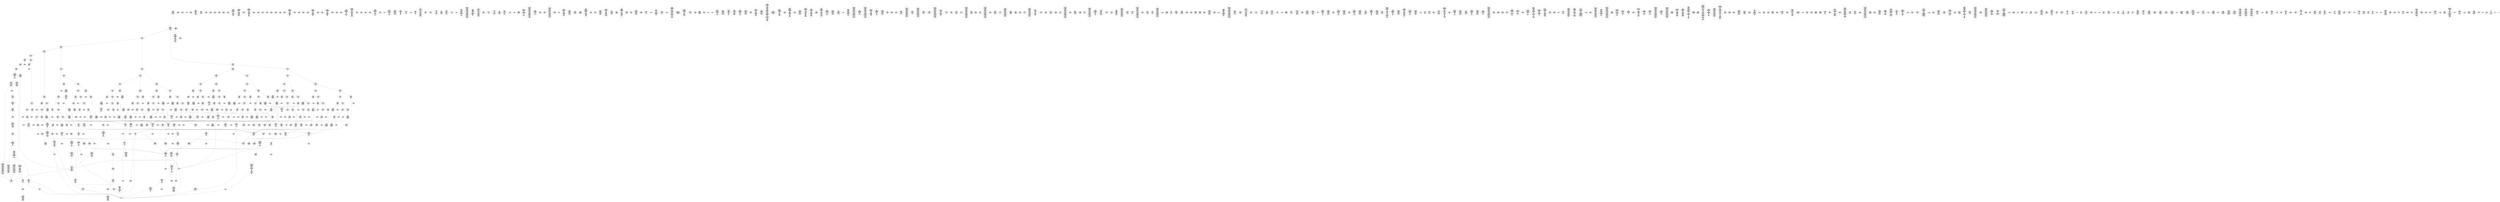 /* Generated by GvGen v.1.0 (https://www.github.com/stricaud/gvgen) */

digraph G {
compound=true;
   node1 [label="[anywhere]"];
   node2 [label="# 0x0
PUSHX Data
PUSHX Data
MSTORE
PUSHX LogicData
CALLDATASIZE
LT
PUSHX Data
JUMPI
"];
   node3 [label="# 0xd
PUSHX Data
CALLDATALOAD
PUSHX BitData
SHR
PUSHX LogicData
GT
PUSHX Data
JUMPI
"];
   node4 [label="# 0x1e
PUSHX LogicData
GT
PUSHX Data
JUMPI
"];
   node5 [label="# 0x29
PUSHX LogicData
GT
PUSHX Data
JUMPI
"];
   node6 [label="# 0x34
PUSHX LogicData
GT
PUSHX Data
JUMPI
"];
   node7 [label="# 0x3f
PUSHX LogicData
EQ
PUSHX Data
JUMPI
"];
   node8 [label="# 0x4a
PUSHX LogicData
EQ
PUSHX Data
JUMPI
"];
   node9 [label="# 0x55
PUSHX LogicData
EQ
PUSHX Data
JUMPI
"];
   node10 [label="# 0x60
PUSHX LogicData
EQ
PUSHX Data
JUMPI
"];
   node11 [label="# 0x6b
PUSHX LogicData
EQ
PUSHX Data
JUMPI
"];
   node12 [label="# 0x76
PUSHX Data
REVERT
"];
   node13 [label="# 0x7a
JUMPDEST
PUSHX LogicData
EQ
PUSHX Data
JUMPI
"];
   node14 [label="# 0x86
PUSHX LogicData
EQ
PUSHX Data
JUMPI
"];
   node15 [label="# 0x91
PUSHX LogicData
EQ
PUSHX Data
JUMPI
"];
   node16 [label="# 0x9c
PUSHX LogicData
EQ
PUSHX Data
JUMPI
"];
   node17 [label="# 0xa7
PUSHX Data
REVERT
"];
   node18 [label="# 0xab
JUMPDEST
PUSHX LogicData
GT
PUSHX Data
JUMPI
"];
   node19 [label="# 0xb7
PUSHX LogicData
EQ
PUSHX Data
JUMPI
"];
   node20 [label="# 0xc2
PUSHX LogicData
EQ
PUSHX Data
JUMPI
"];
   node21 [label="# 0xcd
PUSHX LogicData
EQ
PUSHX Data
JUMPI
"];
   node22 [label="# 0xd8
PUSHX LogicData
EQ
PUSHX Data
JUMPI
"];
   node23 [label="# 0xe3
PUSHX Data
REVERT
"];
   node24 [label="# 0xe7
JUMPDEST
PUSHX LogicData
EQ
PUSHX Data
JUMPI
"];
   node25 [label="# 0xf3
PUSHX LogicData
EQ
PUSHX Data
JUMPI
"];
   node26 [label="# 0xfe
PUSHX LogicData
EQ
PUSHX Data
JUMPI
"];
   node27 [label="# 0x109
PUSHX LogicData
EQ
PUSHX Data
JUMPI
"];
   node28 [label="# 0x114
PUSHX Data
REVERT
"];
   node29 [label="# 0x118
JUMPDEST
PUSHX LogicData
GT
PUSHX Data
JUMPI
"];
   node30 [label="# 0x124
PUSHX LogicData
GT
PUSHX Data
JUMPI
"];
   node31 [label="# 0x12f
PUSHX LogicData
EQ
PUSHX Data
JUMPI
"];
   node32 [label="# 0x13a
PUSHX LogicData
EQ
PUSHX Data
JUMPI
"];
   node33 [label="# 0x145
PUSHX LogicData
EQ
PUSHX Data
JUMPI
"];
   node34 [label="# 0x150
PUSHX LogicData
EQ
PUSHX Data
JUMPI
"];
   node35 [label="# 0x15b
PUSHX LogicData
EQ
PUSHX Data
JUMPI
"];
   node36 [label="# 0x166
PUSHX Data
REVERT
"];
   node37 [label="# 0x16a
JUMPDEST
PUSHX LogicData
EQ
PUSHX Data
JUMPI
"];
   node38 [label="# 0x176
PUSHX LogicData
EQ
PUSHX Data
JUMPI
"];
   node39 [label="# 0x181
PUSHX LogicData
EQ
PUSHX Data
JUMPI
"];
   node40 [label="# 0x18c
PUSHX LogicData
EQ
PUSHX Data
JUMPI
"];
   node41 [label="# 0x197
PUSHX Data
REVERT
"];
   node42 [label="# 0x19b
JUMPDEST
PUSHX LogicData
GT
PUSHX Data
JUMPI
"];
   node43 [label="# 0x1a7
PUSHX LogicData
EQ
PUSHX Data
JUMPI
"];
   node44 [label="# 0x1b2
PUSHX LogicData
EQ
PUSHX Data
JUMPI
"];
   node45 [label="# 0x1bd
PUSHX LogicData
EQ
PUSHX Data
JUMPI
"];
   node46 [label="# 0x1c8
PUSHX LogicData
EQ
PUSHX Data
JUMPI
"];
   node47 [label="# 0x1d3
PUSHX Data
REVERT
"];
   node48 [label="# 0x1d7
JUMPDEST
PUSHX LogicData
EQ
PUSHX Data
JUMPI
"];
   node49 [label="# 0x1e3
PUSHX LogicData
EQ
PUSHX Data
JUMPI
"];
   node50 [label="# 0x1ee
PUSHX LogicData
EQ
PUSHX Data
JUMPI
"];
   node51 [label="# 0x1f9
PUSHX LogicData
EQ
PUSHX Data
JUMPI
"];
   node52 [label="# 0x204
PUSHX Data
REVERT
"];
   node53 [label="# 0x208
JUMPDEST
PUSHX LogicData
GT
PUSHX Data
JUMPI
"];
   node54 [label="# 0x214
PUSHX LogicData
GT
PUSHX Data
JUMPI
"];
   node55 [label="# 0x21f
PUSHX LogicData
GT
PUSHX Data
JUMPI
"];
   node56 [label="# 0x22a
PUSHX LogicData
EQ
PUSHX Data
JUMPI
"];
   node57 [label="# 0x235
PUSHX LogicData
EQ
PUSHX Data
JUMPI
"];
   node58 [label="# 0x240
PUSHX LogicData
EQ
PUSHX Data
JUMPI
"];
   node59 [label="# 0x24b
PUSHX LogicData
EQ
PUSHX Data
JUMPI
"];
   node60 [label="# 0x256
PUSHX LogicData
EQ
PUSHX Data
JUMPI
"];
   node61 [label="# 0x261
PUSHX Data
REVERT
"];
   node62 [label="# 0x265
JUMPDEST
PUSHX LogicData
EQ
PUSHX Data
JUMPI
"];
   node63 [label="# 0x271
PUSHX LogicData
EQ
PUSHX Data
JUMPI
"];
   node64 [label="# 0x27c
PUSHX LogicData
EQ
PUSHX Data
JUMPI
"];
   node65 [label="# 0x287
PUSHX LogicData
EQ
PUSHX Data
JUMPI
"];
   node66 [label="# 0x292
PUSHX Data
REVERT
"];
   node67 [label="# 0x296
JUMPDEST
PUSHX LogicData
GT
PUSHX Data
JUMPI
"];
   node68 [label="# 0x2a2
PUSHX LogicData
EQ
PUSHX Data
JUMPI
"];
   node69 [label="# 0x2ad
PUSHX LogicData
EQ
PUSHX Data
JUMPI
"];
   node70 [label="# 0x2b8
PUSHX LogicData
EQ
PUSHX Data
JUMPI
"];
   node71 [label="# 0x2c3
PUSHX LogicData
EQ
PUSHX Data
JUMPI
"];
   node72 [label="# 0x2ce
PUSHX Data
REVERT
"];
   node73 [label="# 0x2d2
JUMPDEST
PUSHX LogicData
EQ
PUSHX Data
JUMPI
"];
   node74 [label="# 0x2de
PUSHX LogicData
EQ
PUSHX Data
JUMPI
"];
   node75 [label="# 0x2e9
PUSHX LogicData
EQ
PUSHX Data
JUMPI
"];
   node76 [label="# 0x2f4
PUSHX LogicData
EQ
PUSHX Data
JUMPI
"];
   node77 [label="# 0x2ff
PUSHX Data
REVERT
"];
   node78 [label="# 0x303
JUMPDEST
PUSHX LogicData
GT
PUSHX Data
JUMPI
"];
   node79 [label="# 0x30f
PUSHX LogicData
GT
PUSHX Data
JUMPI
"];
   node80 [label="# 0x31a
PUSHX LogicData
EQ
PUSHX Data
JUMPI
"];
   node81 [label="# 0x325
PUSHX LogicData
EQ
PUSHX Data
JUMPI
"];
   node82 [label="# 0x330
PUSHX LogicData
EQ
PUSHX Data
JUMPI
"];
   node83 [label="# 0x33b
PUSHX LogicData
EQ
PUSHX Data
JUMPI
"];
   node84 [label="# 0x346
PUSHX LogicData
EQ
PUSHX Data
JUMPI
"];
   node85 [label="# 0x351
PUSHX Data
REVERT
"];
   node86 [label="# 0x355
JUMPDEST
PUSHX LogicData
EQ
PUSHX Data
JUMPI
"];
   node87 [label="# 0x361
PUSHX LogicData
EQ
PUSHX Data
JUMPI
"];
   node88 [label="# 0x36c
PUSHX LogicData
EQ
PUSHX Data
JUMPI
"];
   node89 [label="# 0x377
PUSHX LogicData
EQ
PUSHX Data
JUMPI
"];
   node90 [label="# 0x382
PUSHX Data
REVERT
"];
   node91 [label="# 0x386
JUMPDEST
PUSHX LogicData
GT
PUSHX Data
JUMPI
"];
   node92 [label="# 0x392
PUSHX LogicData
EQ
PUSHX Data
JUMPI
"];
   node93 [label="# 0x39d
PUSHX LogicData
EQ
PUSHX Data
JUMPI
"];
   node94 [label="# 0x3a8
PUSHX LogicData
EQ
PUSHX Data
JUMPI
"];
   node95 [label="# 0x3b3
PUSHX LogicData
EQ
PUSHX Data
JUMPI
"];
   node96 [label="# 0x3be
PUSHX Data
REVERT
"];
   node97 [label="# 0x3c2
JUMPDEST
PUSHX LogicData
EQ
PUSHX Data
JUMPI
"];
   node98 [label="# 0x3ce
PUSHX LogicData
EQ
PUSHX Data
JUMPI
"];
   node99 [label="# 0x3d9
PUSHX LogicData
EQ
PUSHX Data
JUMPI
"];
   node100 [label="# 0x3e4
PUSHX LogicData
EQ
PUSHX Data
JUMPI
"];
   node101 [label="# 0x3ef
PUSHX Data
REVERT
"];
   node102 [label="# 0x3f3
JUMPDEST
CALLDATASIZE
PUSHX Data
JUMPI
"];
   node103 [label="# 0x3f9
PUSHX Data
CALLER
PUSHX Data
MLOAD
PUSHX ArithData
PUSHX BitData
PUSHX BitData
SHL
SUB
AND
MSTORE
CALLVALUE
PUSHX ArithData
ADD
MSTORE
ADD
PUSHX MemData
MLOAD
SUB
LOGX
STOP
"];
   node104 [label="# 0x43c
JUMPDEST
PUSHX Data
REVERT
"];
   node105 [label="# 0x441
JUMPDEST
CALLVALUE
ISZERO
PUSHX Data
JUMPI
"];
   node106 [label="# 0x449
PUSHX Data
REVERT
"];
   node107 [label="# 0x44d
JUMPDEST
PUSHX Data
PUSHX Data
CALLDATASIZE
PUSHX Data
PUSHX Data
JUMP
"];
   node108 [label="# 0x45c
JUMPDEST
PUSHX Data
JUMP
"];
   node109 [label="# 0x461
JUMPDEST
PUSHX MemData
MLOAD
ISZERO
ISZERO
MSTORE
PUSHX ArithData
ADD
"];
   node110 [label="# 0x46d
JUMPDEST
PUSHX MemData
MLOAD
SUB
RETURN
"];
   node111 [label="# 0x476
JUMPDEST
CALLVALUE
ISZERO
PUSHX Data
JUMPI
"];
   node112 [label="# 0x47e
PUSHX Data
REVERT
"];
   node113 [label="# 0x482
JUMPDEST
PUSHX Data
PUSHX Data
CALLDATASIZE
PUSHX Data
PUSHX Data
JUMP
"];
   node114 [label="# 0x491
JUMPDEST
PUSHX Data
JUMP
"];
   node115 [label="# 0x496
JUMPDEST
STOP
"];
   node116 [label="# 0x498
JUMPDEST
CALLVALUE
ISZERO
PUSHX Data
JUMPI
"];
   node117 [label="# 0x4a0
PUSHX Data
REVERT
"];
   node118 [label="# 0x4a4
JUMPDEST
PUSHX Data
PUSHX Data
CALLDATASIZE
PUSHX Data
PUSHX Data
JUMP
"];
   node119 [label="# 0x4b3
JUMPDEST
PUSHX Data
JUMP
"];
   node120 [label="# 0x4b8
JUMPDEST
PUSHX MemData
MLOAD
MSTORE
PUSHX ArithData
ADD
PUSHX Data
JUMP
"];
   node121 [label="# 0x4c6
JUMPDEST
CALLVALUE
ISZERO
PUSHX Data
JUMPI
"];
   node122 [label="# 0x4ce
PUSHX Data
REVERT
"];
   node123 [label="# 0x4d2
JUMPDEST
PUSHX Data
PUSHX Data
CALLDATASIZE
PUSHX Data
PUSHX Data
JUMP
"];
   node124 [label="# 0x4e1
JUMPDEST
PUSHX Data
PUSHX Data
MSTORE
PUSHX Data
MSTORE
PUSHX Data
SHA3
SLOAD
PUSHX BitData
AND
JUMP
"];
   node125 [label="# 0x4f6
JUMPDEST
CALLVALUE
ISZERO
PUSHX Data
JUMPI
"];
   node126 [label="# 0x4fe
PUSHX Data
REVERT
"];
   node127 [label="# 0x502
JUMPDEST
PUSHX Data
PUSHX Data
JUMP
"];
   node128 [label="# 0x50b
JUMPDEST
PUSHX MemData
MLOAD
PUSHX Data
PUSHX Data
JUMP
"];
   node129 [label="# 0x518
JUMPDEST
CALLVALUE
ISZERO
PUSHX Data
JUMPI
"];
   node130 [label="# 0x520
PUSHX Data
REVERT
"];
   node131 [label="# 0x524
JUMPDEST
PUSHX Data
PUSHX Data
CALLDATASIZE
PUSHX Data
PUSHX Data
JUMP
"];
   node132 [label="# 0x533
JUMPDEST
PUSHX Data
JUMP
"];
   node133 [label="# 0x538
JUMPDEST
PUSHX MemData
MLOAD
PUSHX ArithData
PUSHX BitData
PUSHX BitData
SHL
SUB
AND
MSTORE
PUSHX ArithData
ADD
PUSHX Data
JUMP
"];
   node134 [label="# 0x550
JUMPDEST
CALLVALUE
ISZERO
PUSHX Data
JUMPI
"];
   node135 [label="# 0x558
PUSHX Data
REVERT
"];
   node136 [label="# 0x55c
JUMPDEST
PUSHX Data
PUSHX Data
JUMP
"];
   node137 [label="# 0x565
JUMPDEST
CALLVALUE
ISZERO
PUSHX Data
JUMPI
"];
   node138 [label="# 0x56d
PUSHX Data
REVERT
"];
   node139 [label="# 0x571
JUMPDEST
PUSHX Data
PUSHX Data
CALLDATASIZE
PUSHX Data
PUSHX Data
JUMP
"];
   node140 [label="# 0x580
JUMPDEST
PUSHX Data
JUMP
"];
   node141 [label="# 0x585
JUMPDEST
CALLVALUE
ISZERO
PUSHX Data
JUMPI
"];
   node142 [label="# 0x58d
PUSHX Data
REVERT
"];
   node143 [label="# 0x591
JUMPDEST
PUSHX Data
PUSHX StorData
SLOAD
JUMP
"];
   node144 [label="# 0x59b
JUMPDEST
CALLVALUE
ISZERO
PUSHX Data
JUMPI
"];
   node145 [label="# 0x5a3
PUSHX Data
REVERT
"];
   node146 [label="# 0x5a7
JUMPDEST
PUSHX StorData
SLOAD
PUSHX Data
PUSHX BitData
AND
JUMP
"];
   node147 [label="# 0x5b5
JUMPDEST
CALLVALUE
ISZERO
PUSHX Data
JUMPI
"];
   node148 [label="# 0x5bd
PUSHX Data
REVERT
"];
   node149 [label="# 0x5c1
JUMPDEST
PUSHX Data
PUSHX Data
CALLDATASIZE
PUSHX Data
PUSHX Data
JUMP
"];
   node150 [label="# 0x5d0
JUMPDEST
PUSHX Data
JUMP
"];
   node151 [label="# 0x5d5
JUMPDEST
CALLVALUE
ISZERO
PUSHX Data
JUMPI
"];
   node152 [label="# 0x5dd
PUSHX Data
REVERT
"];
   node153 [label="# 0x5e1
JUMPDEST
PUSHX Data
PUSHX StorData
SLOAD
JUMP
"];
   node154 [label="# 0x5eb
JUMPDEST
CALLVALUE
ISZERO
PUSHX Data
JUMPI
"];
   node155 [label="# 0x5f3
PUSHX Data
REVERT
"];
   node156 [label="# 0x5f7
JUMPDEST
PUSHX Data
PUSHX Data
CALLDATASIZE
PUSHX Data
PUSHX Data
JUMP
"];
   node157 [label="# 0x606
JUMPDEST
PUSHX Data
JUMP
"];
   node158 [label="# 0x60b
JUMPDEST
CALLVALUE
ISZERO
PUSHX Data
JUMPI
"];
   node159 [label="# 0x613
PUSHX Data
REVERT
"];
   node160 [label="# 0x617
JUMPDEST
PUSHX Data
PUSHX Data
CALLDATASIZE
PUSHX Data
PUSHX Data
JUMP
"];
   node161 [label="# 0x626
JUMPDEST
PUSHX Data
JUMP
"];
   node162 [label="# 0x62b
JUMPDEST
CALLVALUE
ISZERO
PUSHX Data
JUMPI
"];
   node163 [label="# 0x633
PUSHX Data
REVERT
"];
   node164 [label="# 0x637
JUMPDEST
PUSHX Data
PUSHX Data
CALLDATASIZE
PUSHX Data
PUSHX Data
JUMP
"];
   node165 [label="# 0x646
JUMPDEST
PUSHX Data
JUMP
"];
   node166 [label="# 0x64b
JUMPDEST
PUSHX Data
MLOAD
PUSHX ArithData
PUSHX BitData
PUSHX BitData
SHL
SUB
AND
MSTORE
PUSHX ArithData
ADD
MSTORE
ADD
PUSHX Data
JUMP
"];
   node167 [label="# 0x66a
JUMPDEST
CALLVALUE
ISZERO
PUSHX Data
JUMPI
"];
   node168 [label="# 0x672
PUSHX Data
REVERT
"];
   node169 [label="# 0x676
JUMPDEST
PUSHX Data
PUSHX Data
JUMP
"];
   node170 [label="# 0x67f
JUMPDEST
CALLVALUE
ISZERO
PUSHX Data
JUMPI
"];
   node171 [label="# 0x687
PUSHX Data
REVERT
"];
   node172 [label="# 0x68b
JUMPDEST
PUSHX Data
PUSHX StorData
SLOAD
JUMP
"];
   node173 [label="# 0x695
JUMPDEST
CALLVALUE
ISZERO
PUSHX Data
JUMPI
"];
   node174 [label="# 0x69d
PUSHX Data
REVERT
"];
   node175 [label="# 0x6a1
JUMPDEST
PUSHX StorData
SLOAD
PUSHX Data
JUMP
"];
   node176 [label="# 0x6aa
JUMPDEST
CALLVALUE
ISZERO
PUSHX Data
JUMPI
"];
   node177 [label="# 0x6b2
PUSHX Data
REVERT
"];
   node178 [label="# 0x6b6
JUMPDEST
PUSHX Data
PUSHX Data
CALLDATASIZE
PUSHX Data
PUSHX Data
JUMP
"];
   node179 [label="# 0x6c5
JUMPDEST
PUSHX ArithData
PUSHX BitData
PUSHX BitData
SHL
SUB
AND
PUSHX Data
MSTORE
PUSHX Data
PUSHX Data
MSTORE
PUSHX Data
SHA3
SLOAD
PUSHX BitData
AND
JUMP
"];
   node180 [label="# 0x6e3
JUMPDEST
CALLVALUE
ISZERO
PUSHX Data
JUMPI
"];
   node181 [label="# 0x6eb
PUSHX Data
REVERT
"];
   node182 [label="# 0x6ef
JUMPDEST
PUSHX Data
PUSHX Data
CALLDATASIZE
PUSHX Data
PUSHX Data
JUMP
"];
   node183 [label="# 0x6fe
JUMPDEST
PUSHX Data
JUMP
"];
   node184 [label="# 0x703
JUMPDEST
CALLVALUE
ISZERO
PUSHX Data
JUMPI
"];
   node185 [label="# 0x70b
PUSHX Data
REVERT
"];
   node186 [label="# 0x70f
JUMPDEST
PUSHX Data
PUSHX Data
CALLDATASIZE
PUSHX Data
PUSHX Data
JUMP
"];
   node187 [label="# 0x71e
JUMPDEST
PUSHX ArithData
PUSHX BitData
PUSHX BitData
SHL
SUB
AND
PUSHX Data
MSTORE
PUSHX Data
PUSHX Data
MSTORE
PUSHX Data
SHA3
AND
MSTORE
MSTORE
SHA3
SLOAD
JUMP
"];
   node188 [label="# 0x749
JUMPDEST
CALLVALUE
ISZERO
PUSHX Data
JUMPI
"];
   node189 [label="# 0x751
PUSHX Data
REVERT
"];
   node190 [label="# 0x755
JUMPDEST
PUSHX Data
PUSHX Data
CALLDATASIZE
PUSHX Data
PUSHX Data
JUMP
"];
   node191 [label="# 0x764
JUMPDEST
PUSHX Data
JUMP
"];
   node192 [label="# 0x769
JUMPDEST
CALLVALUE
ISZERO
PUSHX Data
JUMPI
"];
   node193 [label="# 0x771
PUSHX Data
REVERT
"];
   node194 [label="# 0x775
JUMPDEST
PUSHX Data
PUSHX Data
CALLDATASIZE
PUSHX Data
PUSHX Data
JUMP
"];
   node195 [label="# 0x784
JUMPDEST
PUSHX Data
JUMP
"];
   node196 [label="# 0x789
JUMPDEST
CALLVALUE
ISZERO
PUSHX Data
JUMPI
"];
   node197 [label="# 0x791
PUSHX Data
REVERT
"];
   node198 [label="# 0x795
JUMPDEST
PUSHX Data
PUSHX Data
CALLDATASIZE
PUSHX Data
PUSHX Data
JUMP
"];
   node199 [label="# 0x7a4
JUMPDEST
PUSHX Data
JUMP
"];
   node200 [label="# 0x7a9
JUMPDEST
CALLVALUE
ISZERO
PUSHX Data
JUMPI
"];
   node201 [label="# 0x7b1
PUSHX Data
REVERT
"];
   node202 [label="# 0x7b5
JUMPDEST
PUSHX Data
PUSHX StorData
SLOAD
JUMP
"];
   node203 [label="# 0x7bf
JUMPDEST
CALLVALUE
ISZERO
PUSHX Data
JUMPI
"];
   node204 [label="# 0x7c7
PUSHX Data
REVERT
"];
   node205 [label="# 0x7cb
JUMPDEST
PUSHX StorData
SLOAD
PUSHX Data
PUSHX Data
DIV
PUSHX BitData
AND
JUMP
"];
   node206 [label="# 0x7de
JUMPDEST
CALLVALUE
ISZERO
PUSHX Data
JUMPI
"];
   node207 [label="# 0x7e6
PUSHX Data
REVERT
"];
   node208 [label="# 0x7ea
JUMPDEST
PUSHX Data
PUSHX Data
CALLDATASIZE
PUSHX Data
PUSHX Data
JUMP
"];
   node209 [label="# 0x7f9
JUMPDEST
PUSHX Data
JUMP
"];
   node210 [label="# 0x7fe
JUMPDEST
CALLVALUE
ISZERO
PUSHX Data
JUMPI
"];
   node211 [label="# 0x806
PUSHX Data
REVERT
"];
   node212 [label="# 0x80a
JUMPDEST
PUSHX Data
PUSHX StorData
SLOAD
JUMP
"];
   node213 [label="# 0x814
JUMPDEST
CALLVALUE
ISZERO
PUSHX Data
JUMPI
"];
   node214 [label="# 0x81c
PUSHX Data
REVERT
"];
   node215 [label="# 0x820
JUMPDEST
PUSHX StorData
SLOAD
PUSHX Data
PUSHX BitData
AND
JUMP
"];
   node216 [label="# 0x82e
JUMPDEST
CALLVALUE
ISZERO
PUSHX Data
JUMPI
"];
   node217 [label="# 0x836
PUSHX Data
REVERT
"];
   node218 [label="# 0x83a
JUMPDEST
PUSHX Data
PUSHX Data
CALLDATASIZE
PUSHX Data
PUSHX Data
JUMP
"];
   node219 [label="# 0x849
JUMPDEST
PUSHX Data
JUMP
"];
   node220 [label="# 0x84e
JUMPDEST
CALLVALUE
ISZERO
PUSHX Data
JUMPI
"];
   node221 [label="# 0x856
PUSHX Data
REVERT
"];
   node222 [label="# 0x85a
JUMPDEST
PUSHX Data
PUSHX Data
CALLDATASIZE
PUSHX Data
PUSHX Data
JUMP
"];
   node223 [label="# 0x869
JUMPDEST
PUSHX Data
JUMP
"];
   node224 [label="# 0x86e
JUMPDEST
CALLVALUE
ISZERO
PUSHX Data
JUMPI
"];
   node225 [label="# 0x876
PUSHX Data
REVERT
"];
   node226 [label="# 0x87a
JUMPDEST
PUSHX Data
PUSHX Data
JUMP
"];
   node227 [label="# 0x883
JUMPDEST
CALLVALUE
ISZERO
PUSHX Data
JUMPI
"];
   node228 [label="# 0x88b
PUSHX Data
REVERT
"];
   node229 [label="# 0x88f
JUMPDEST
PUSHX Data
PUSHX Data
JUMP
"];
   node230 [label="# 0x8b7
JUMPDEST
CALLVALUE
ISZERO
PUSHX Data
JUMPI
"];
   node231 [label="# 0x8bf
PUSHX Data
REVERT
"];
   node232 [label="# 0x8c3
JUMPDEST
PUSHX Data
PUSHX StorData
SLOAD
JUMP
"];
   node233 [label="# 0x8cd
JUMPDEST
CALLVALUE
ISZERO
PUSHX Data
JUMPI
"];
   node234 [label="# 0x8d5
PUSHX Data
REVERT
"];
   node235 [label="# 0x8d9
JUMPDEST
PUSHX Data
PUSHX Data
CALLDATASIZE
PUSHX Data
PUSHX Data
JUMP
"];
   node236 [label="# 0x8e8
JUMPDEST
PUSHX Data
JUMP
"];
   node237 [label="# 0x8ed
JUMPDEST
CALLVALUE
ISZERO
PUSHX Data
JUMPI
"];
   node238 [label="# 0x8f5
PUSHX Data
REVERT
"];
   node239 [label="# 0x8f9
JUMPDEST
PUSHX Data
PUSHX Data
CALLDATASIZE
PUSHX Data
PUSHX Data
JUMP
"];
   node240 [label="# 0x908
JUMPDEST
PUSHX Data
JUMP
"];
   node241 [label="# 0x90d
JUMPDEST
CALLVALUE
ISZERO
PUSHX Data
JUMPI
"];
   node242 [label="# 0x915
PUSHX Data
REVERT
"];
   node243 [label="# 0x919
JUMPDEST
PUSHX StorData
SLOAD
PUSHX ArithData
PUSHX BitData
PUSHX BitData
SHL
SUB
AND
PUSHX Data
JUMP
"];
   node244 [label="# 0x92b
JUMPDEST
CALLVALUE
ISZERO
PUSHX Data
JUMPI
"];
   node245 [label="# 0x933
PUSHX Data
REVERT
"];
   node246 [label="# 0x937
JUMPDEST
PUSHX Data
PUSHX Data
JUMP
"];
   node247 [label="# 0x940
JUMPDEST
CALLVALUE
ISZERO
PUSHX Data
JUMPI
"];
   node248 [label="# 0x948
PUSHX Data
REVERT
"];
   node249 [label="# 0x94c
JUMPDEST
PUSHX Data
PUSHX Data
JUMP
"];
   node250 [label="# 0x955
JUMPDEST
CALLVALUE
ISZERO
PUSHX Data
JUMPI
"];
   node251 [label="# 0x95d
PUSHX Data
REVERT
"];
   node252 [label="# 0x961
JUMPDEST
PUSHX Data
PUSHX Data
JUMP
"];
   node253 [label="# 0x96a
JUMPDEST
CALLVALUE
ISZERO
PUSHX Data
JUMPI
"];
   node254 [label="# 0x972
PUSHX Data
REVERT
"];
   node255 [label="# 0x976
JUMPDEST
PUSHX Data
PUSHX Data
CALLDATASIZE
PUSHX Data
PUSHX Data
JUMP
"];
   node256 [label="# 0x985
JUMPDEST
PUSHX ArithData
PUSHX BitData
PUSHX BitData
SHL
SUB
AND
PUSHX Data
MSTORE
PUSHX Data
PUSHX Data
MSTORE
PUSHX Data
SHA3
SLOAD
JUMP
"];
   node257 [label="# 0x9a0
JUMPDEST
CALLVALUE
ISZERO
PUSHX Data
JUMPI
"];
   node258 [label="# 0x9a8
PUSHX Data
REVERT
"];
   node259 [label="# 0x9ac
JUMPDEST
PUSHX StorData
SLOAD
PUSHX Data
PUSHX Data
DIV
PUSHX BitData
AND
JUMP
"];
   node260 [label="# 0x9c0
JUMPDEST
CALLVALUE
ISZERO
PUSHX Data
JUMPI
"];
   node261 [label="# 0x9c8
PUSHX Data
REVERT
"];
   node262 [label="# 0x9cc
JUMPDEST
PUSHX Data
PUSHX Data
JUMP
"];
   node263 [label="# 0x9d5
JUMPDEST
PUSHX Data
PUSHX Data
CALLDATASIZE
PUSHX Data
PUSHX Data
JUMP
"];
   node264 [label="# 0x9e3
JUMPDEST
PUSHX Data
JUMP
"];
   node265 [label="# 0x9e8
JUMPDEST
CALLVALUE
ISZERO
PUSHX Data
JUMPI
"];
   node266 [label="# 0x9f0
PUSHX Data
REVERT
"];
   node267 [label="# 0x9f4
JUMPDEST
PUSHX Data
PUSHX Data
CALLDATASIZE
PUSHX Data
PUSHX Data
JUMP
"];
   node268 [label="# 0xa03
JUMPDEST
PUSHX Data
JUMP
"];
   node269 [label="# 0xa08
JUMPDEST
CALLVALUE
ISZERO
PUSHX Data
JUMPI
"];
   node270 [label="# 0xa10
PUSHX Data
REVERT
"];
   node271 [label="# 0xa14
JUMPDEST
PUSHX Data
PUSHX Data
JUMP
"];
   node272 [label="# 0xa1d
JUMPDEST
CALLVALUE
ISZERO
PUSHX Data
JUMPI
"];
   node273 [label="# 0xa25
PUSHX Data
REVERT
"];
   node274 [label="# 0xa29
JUMPDEST
PUSHX Data
PUSHX Data
CALLDATASIZE
PUSHX Data
PUSHX Data
JUMP
"];
   node275 [label="# 0xa38
JUMPDEST
PUSHX Data
JUMP
"];
   node276 [label="# 0xa3d
JUMPDEST
CALLVALUE
ISZERO
PUSHX Data
JUMPI
"];
   node277 [label="# 0xa45
PUSHX Data
REVERT
"];
   node278 [label="# 0xa49
JUMPDEST
PUSHX Data
PUSHX StorData
SLOAD
JUMP
"];
   node279 [label="# 0xa53
JUMPDEST
CALLVALUE
ISZERO
PUSHX Data
JUMPI
"];
   node280 [label="# 0xa5b
PUSHX Data
REVERT
"];
   node281 [label="# 0xa5f
JUMPDEST
PUSHX Data
PUSHX Data
JUMP
"];
   node282 [label="# 0xa68
JUMPDEST
CALLVALUE
ISZERO
PUSHX Data
JUMPI
"];
   node283 [label="# 0xa70
PUSHX Data
REVERT
"];
   node284 [label="# 0xa74
JUMPDEST
PUSHX Data
PUSHX Data
JUMP
"];
   node285 [label="# 0xa7d
JUMPDEST
CALLVALUE
ISZERO
PUSHX Data
JUMPI
"];
   node286 [label="# 0xa85
PUSHX Data
REVERT
"];
   node287 [label="# 0xa89
JUMPDEST
PUSHX Data
PUSHX Data
CALLDATASIZE
PUSHX Data
PUSHX Data
JUMP
"];
   node288 [label="# 0xa98
JUMPDEST
PUSHX Data
JUMP
"];
   node289 [label="# 0xa9d
JUMPDEST
CALLVALUE
ISZERO
PUSHX Data
JUMPI
"];
   node290 [label="# 0xaa5
PUSHX Data
REVERT
"];
   node291 [label="# 0xaa9
JUMPDEST
PUSHX Data
PUSHX Data
CALLDATASIZE
PUSHX Data
PUSHX Data
JUMP
"];
   node292 [label="# 0xab8
JUMPDEST
PUSHX ArithData
PUSHX BitData
PUSHX BitData
SHL
SUB
AND
PUSHX Data
MSTORE
PUSHX Data
PUSHX Data
MSTORE
PUSHX Data
SHA3
SLOAD
JUMP
"];
   node293 [label="# 0xad3
JUMPDEST
CALLVALUE
ISZERO
PUSHX Data
JUMPI
"];
   node294 [label="# 0xadb
PUSHX Data
REVERT
"];
   node295 [label="# 0xadf
JUMPDEST
PUSHX Data
PUSHX Data
CALLDATASIZE
PUSHX Data
PUSHX Data
JUMP
"];
   node296 [label="# 0xaee
JUMPDEST
PUSHX Data
JUMP
"];
   node297 [label="# 0xaf3
JUMPDEST
CALLVALUE
ISZERO
PUSHX Data
JUMPI
"];
   node298 [label="# 0xafb
PUSHX Data
REVERT
"];
   node299 [label="# 0xaff
JUMPDEST
PUSHX Data
PUSHX Data
CALLDATASIZE
PUSHX Data
PUSHX Data
JUMP
"];
   node300 [label="# 0xb0e
JUMPDEST
PUSHX Data
JUMP
"];
   node301 [label="# 0xb13
JUMPDEST
CALLVALUE
ISZERO
PUSHX Data
JUMPI
"];
   node302 [label="# 0xb1b
PUSHX Data
REVERT
"];
   node303 [label="# 0xb1f
JUMPDEST
PUSHX Data
PUSHX StorData
SLOAD
JUMP
"];
   node304 [label="# 0xb29
JUMPDEST
CALLVALUE
ISZERO
PUSHX Data
JUMPI
"];
   node305 [label="# 0xb31
PUSHX Data
REVERT
"];
   node306 [label="# 0xb35
JUMPDEST
PUSHX Data
PUSHX Data
CALLDATASIZE
PUSHX Data
PUSHX Data
JUMP
"];
   node307 [label="# 0xb44
JUMPDEST
PUSHX ArithData
PUSHX BitData
PUSHX BitData
SHL
SUB
AND
PUSHX Data
MSTORE
PUSHX Data
PUSHX Data
MSTORE
PUSHX Data
SHA3
SLOAD
JUMP
"];
   node308 [label="# 0xb5f
JUMPDEST
CALLVALUE
ISZERO
PUSHX Data
JUMPI
"];
   node309 [label="# 0xb67
PUSHX Data
REVERT
"];
   node310 [label="# 0xb6b
JUMPDEST
PUSHX Data
PUSHX Data
CALLDATASIZE
PUSHX Data
PUSHX Data
JUMP
"];
   node311 [label="# 0xb7a
JUMPDEST
PUSHX Data
JUMP
"];
   node312 [label="# 0xb7f
JUMPDEST
CALLVALUE
ISZERO
PUSHX Data
JUMPI
"];
   node313 [label="# 0xb87
PUSHX Data
REVERT
"];
   node314 [label="# 0xb8b
JUMPDEST
PUSHX Data
PUSHX Data
CALLDATASIZE
PUSHX Data
PUSHX Data
JUMP
"];
   node315 [label="# 0xb9a
JUMPDEST
PUSHX Data
JUMP
"];
   node316 [label="# 0xb9f
JUMPDEST
CALLVALUE
ISZERO
PUSHX Data
JUMPI
"];
   node317 [label="# 0xba7
PUSHX Data
REVERT
"];
   node318 [label="# 0xbab
JUMPDEST
PUSHX StorData
SLOAD
PUSHX Data
JUMP
"];
   node319 [label="# 0xbb4
JUMPDEST
CALLVALUE
ISZERO
PUSHX Data
JUMPI
"];
   node320 [label="# 0xbbc
PUSHX Data
REVERT
"];
   node321 [label="# 0xbc0
JUMPDEST
PUSHX Data
PUSHX StorData
SLOAD
JUMP
"];
   node322 [label="# 0xbca
JUMPDEST
CALLVALUE
ISZERO
PUSHX Data
JUMPI
"];
   node323 [label="# 0xbd2
PUSHX Data
REVERT
"];
   node324 [label="# 0xbd6
JUMPDEST
PUSHX Data
PUSHX Data
JUMP
"];
   node325 [label="# 0xbdf
JUMPDEST
CALLVALUE
ISZERO
PUSHX Data
JUMPI
"];
   node326 [label="# 0xbe7
PUSHX Data
REVERT
"];
   node327 [label="# 0xbeb
JUMPDEST
PUSHX Data
PUSHX Data
CALLDATASIZE
PUSHX Data
PUSHX Data
JUMP
"];
   node328 [label="# 0xbfa
JUMPDEST
PUSHX Data
JUMP
"];
   node329 [label="# 0xbff
JUMPDEST
PUSHX MemData
MLOAD
PUSHX ArithData
PUSHX BitData
PUSHX BitData
SHL
SUB
NOT
AND
MSTORE
PUSHX ArithData
ADD
PUSHX Data
JUMP
"];
   node330 [label="# 0xc18
JUMPDEST
CALLVALUE
ISZERO
PUSHX Data
JUMPI
"];
   node331 [label="# 0xc20
PUSHX Data
REVERT
"];
   node332 [label="# 0xc24
JUMPDEST
PUSHX Data
PUSHX Data
CALLDATASIZE
PUSHX Data
PUSHX Data
JUMP
"];
   node333 [label="# 0xc33
JUMPDEST
PUSHX ArithData
PUSHX BitData
PUSHX BitData
SHL
SUB
AND
PUSHX Data
MSTORE
PUSHX Data
PUSHX Data
MSTORE
PUSHX Data
SHA3
AND
MSTORE
MSTORE
SHA3
SLOAD
PUSHX BitData
AND
JUMP
"];
   node334 [label="# 0xc61
JUMPDEST
CALLVALUE
ISZERO
PUSHX Data
JUMPI
"];
   node335 [label="# 0xc69
PUSHX Data
REVERT
"];
   node336 [label="# 0xc6d
JUMPDEST
PUSHX Data
PUSHX Data
CALLDATASIZE
PUSHX Data
PUSHX Data
JUMP
"];
   node337 [label="# 0xc7c
JUMPDEST
PUSHX Data
JUMP
"];
   node338 [label="# 0xc81
JUMPDEST
CALLVALUE
ISZERO
PUSHX Data
JUMPI
"];
   node339 [label="# 0xc89
PUSHX Data
REVERT
"];
   node340 [label="# 0xc8d
JUMPDEST
PUSHX Data
PUSHX Data
CALLDATASIZE
PUSHX Data
PUSHX Data
JUMP
"];
   node341 [label="# 0xc9c
JUMPDEST
PUSHX Data
JUMP
"];
   node342 [label="# 0xca1
JUMPDEST
CALLVALUE
ISZERO
PUSHX Data
JUMPI
"];
   node343 [label="# 0xca9
PUSHX Data
REVERT
"];
   node344 [label="# 0xcad
JUMPDEST
PUSHX Data
PUSHX Data
CALLDATASIZE
PUSHX Data
PUSHX Data
JUMP
"];
   node345 [label="# 0xcbc
JUMPDEST
PUSHX Data
JUMP
"];
   node346 [label="# 0xcc1
JUMPDEST
CALLVALUE
ISZERO
PUSHX Data
JUMPI
"];
   node347 [label="# 0xcc9
PUSHX Data
REVERT
"];
   node348 [label="# 0xccd
JUMPDEST
PUSHX Data
PUSHX Data
CALLDATASIZE
PUSHX Data
PUSHX Data
JUMP
"];
   node349 [label="# 0xcdc
JUMPDEST
PUSHX Data
JUMP
"];
   node350 [label="# 0xce1
JUMPDEST
CALLVALUE
ISZERO
PUSHX Data
JUMPI
"];
   node351 [label="# 0xce9
PUSHX Data
REVERT
"];
   node352 [label="# 0xced
JUMPDEST
PUSHX Data
PUSHX Data
JUMP
"];
   node353 [label="# 0xcf6
JUMPDEST
PUSHX Data
PUSHX ArithData
PUSHX BitData
PUSHX BitData
SHL
SUB
NOT
AND
PUSHX BitData
PUSHX BitData
SHL
EQ
PUSHX Data
JUMPI
"];
   node354 [label="# 0xd12
PUSHX Data
PUSHX Data
JUMP
"];
   node355 [label="# 0xd1b
JUMPDEST
JUMP
"];
   node356 [label="# 0xd21
JUMPDEST
PUSHX StorData
SLOAD
PUSHX ArithData
PUSHX BitData
PUSHX BitData
SHL
SUB
AND
CALLER
EQ
PUSHX Data
JUMPI
"];
   node357 [label="# 0xd34
PUSHX MemData
MLOAD
PUSHX BitData
PUSHX BitData
SHL
MSTORE
PUSHX ArithData
ADD
PUSHX Data
PUSHX Data
JUMP
"];
   node358 [label="# 0xd4b
JUMPDEST
PUSHX MemData
MLOAD
SUB
REVERT
"];
   node359 [label="# 0xd54
JUMPDEST
PUSHX StorData
SLOAD
PUSHX BitData
NOT
AND
ISZERO
ISZERO
OR
SSTORE
JUMP
"];
   node360 [label="# 0xd67
JUMPDEST
PUSHX StorData
SLOAD
LT
PUSHX Data
JUMPI
"];
   node361 [label="# 0xd73
PUSHX Data
REVERT
"];
   node362 [label="# 0xd77
JUMPDEST
PUSHX Data
MSTORE
PUSHX Data
SHA3
ADD
SLOAD
JUMP
"];
   node363 [label="# 0xd88
JUMPDEST
PUSHX Data
PUSHX StorData
SLOAD
PUSHX Data
PUSHX Data
JUMP
"];
   node364 [label="# 0xd97
JUMPDEST
PUSHX ArithData
ADD
PUSHX ArithData
DIV
MUL
PUSHX ArithData
ADD
PUSHX MemData
MLOAD
ADD
PUSHX Data
MSTORE
MSTORE
PUSHX ArithData
ADD
SLOAD
PUSHX Data
PUSHX Data
JUMP
"];
   node365 [label="# 0xdc3
JUMPDEST
ISZERO
PUSHX Data
JUMPI
"];
   node366 [label="# 0xdca
PUSHX LogicData
LT
PUSHX Data
JUMPI
"];
   node367 [label="# 0xdd2
PUSHX ArithData
SLOAD
DIV
MUL
MSTORE
PUSHX ArithData
ADD
PUSHX Data
JUMP
"];
   node368 [label="# 0xde5
JUMPDEST
ADD
PUSHX Data
MSTORE
PUSHX Data
PUSHX Data
SHA3
"];
   node369 [label="# 0xdf3
JUMPDEST
SLOAD
MSTORE
PUSHX ArithData
ADD
PUSHX ArithData
ADD
GT
PUSHX Data
JUMPI
"];
   node370 [label="# 0xe07
SUB
PUSHX BitData
AND
ADD
"];
   node371 [label="# 0xe10
JUMPDEST
JUMP
"];
   node372 [label="# 0xe1a
JUMPDEST
PUSHX Data
MSTORE
PUSHX Data
PUSHX Data
MSTORE
PUSHX Data
SHA3
SLOAD
PUSHX ArithData
PUSHX BitData
PUSHX BitData
SHL
SUB
AND
PUSHX Data
JUMPI
"];
   node373 [label="# 0xe37
PUSHX MemData
MLOAD
PUSHX BitData
PUSHX BitData
SHL
MSTORE
PUSHX Data
PUSHX ArithData
ADD
MSTORE
PUSHX Data
PUSHX ArithData
ADD
MSTORE
PUSHX Data
PUSHX ArithData
ADD
MSTORE
PUSHX BitData
PUSHX BitData
SHL
PUSHX ArithData
ADD
MSTORE
PUSHX ArithData
ADD
PUSHX Data
JUMP
"];
   node374 [label="# 0xe93
JUMPDEST
PUSHX Data
MSTORE
PUSHX Data
PUSHX Data
MSTORE
PUSHX Data
SHA3
SLOAD
PUSHX ArithData
PUSHX BitData
PUSHX BitData
SHL
SUB
AND
JUMP
"];
   node375 [label="# 0xeaf
JUMPDEST
PUSHX StorData
SLOAD
PUSHX Data
PUSHX Data
JUMP
"];
   node376 [label="# 0xebc
JUMPDEST
PUSHX ArithData
ADD
PUSHX ArithData
DIV
MUL
PUSHX ArithData
ADD
PUSHX MemData
MLOAD
ADD
PUSHX Data
MSTORE
MSTORE
PUSHX ArithData
ADD
SLOAD
PUSHX Data
PUSHX Data
JUMP
"];
   node377 [label="# 0xee8
JUMPDEST
ISZERO
PUSHX Data
JUMPI
"];
   node378 [label="# 0xeef
PUSHX LogicData
LT
PUSHX Data
JUMPI
"];
   node379 [label="# 0xef7
PUSHX ArithData
SLOAD
DIV
MUL
MSTORE
PUSHX ArithData
ADD
PUSHX Data
JUMP
"];
   node380 [label="# 0xf0a
JUMPDEST
ADD
PUSHX Data
MSTORE
PUSHX Data
PUSHX Data
SHA3
"];
   node381 [label="# 0xf18
JUMPDEST
SLOAD
MSTORE
PUSHX ArithData
ADD
PUSHX ArithData
ADD
GT
PUSHX Data
JUMPI
"];
   node382 [label="# 0xf2c
SUB
PUSHX BitData
AND
ADD
"];
   node383 [label="# 0xf35
JUMPDEST
JUMP
"];
   node384 [label="# 0xf3d
JUMPDEST
PUSHX Data
PUSHX Data
PUSHX Data
JUMP
"];
   node385 [label="# 0xf48
JUMPDEST
PUSHX ArithData
PUSHX BitData
PUSHX BitData
SHL
SUB
AND
PUSHX ArithData
PUSHX BitData
PUSHX BitData
SHL
SUB
AND
EQ
ISZERO
PUSHX Data
JUMPI
"];
   node386 [label="# 0xf65
PUSHX MemData
MLOAD
PUSHX BitData
PUSHX BitData
SHL
MSTORE
PUSHX Data
PUSHX ArithData
ADD
MSTORE
PUSHX Data
PUSHX ArithData
ADD
MSTORE
PUSHX Data
PUSHX ArithData
ADD
MSTORE
PUSHX BitData
PUSHX BitData
SHL
PUSHX ArithData
ADD
MSTORE
PUSHX ArithData
ADD
PUSHX Data
JUMP
"];
   node387 [label="# 0xfb6
JUMPDEST
CALLER
PUSHX ArithData
PUSHX BitData
PUSHX BitData
SHL
SUB
AND
EQ
PUSHX Data
JUMPI
"];
   node388 [label="# 0xfc8
PUSHX Data
CALLER
PUSHX Data
JUMP
"];
   node389 [label="# 0xfd2
JUMPDEST
PUSHX Data
JUMPI
"];
   node390 [label="# 0xfd7
PUSHX MemData
MLOAD
PUSHX BitData
PUSHX BitData
SHL
MSTORE
PUSHX Data
PUSHX ArithData
ADD
MSTORE
PUSHX Data
PUSHX ArithData
ADD
MSTORE
PUSHX Data
PUSHX ArithData
ADD
MSTORE
PUSHX Data
PUSHX ArithData
ADD
MSTORE
PUSHX ArithData
ADD
PUSHX Data
JUMP
"];
   node391 [label="# 0x1044
JUMPDEST
PUSHX Data
PUSHX Data
JUMP
"];
   node392 [label="# 0x104e
JUMPDEST
JUMP
"];
   node393 [label="# 0x1053
JUMPDEST
PUSHX ArithData
PUSHX BitData
PUSHX BitData
SHL
SUB
AND
PUSHX Data
MSTORE
PUSHX Data
PUSHX Data
MSTORE
PUSHX Data
SHA3
SLOAD
PUSHX Data
JUMPI
"];
   node394 [label="# 0x1071
PUSHX MemData
MLOAD
PUSHX BitData
PUSHX BitData
SHL
MSTORE
PUSHX ArithData
ADD
PUSHX Data
PUSHX Data
JUMP
"];
   node395 [label="# 0x1088
JUMPDEST
PUSHX Data
PUSHX Data
PUSHX StorData
SLOAD
JUMP
"];
   node396 [label="# 0x1093
JUMPDEST
PUSHX Data
SELFBALANCE
PUSHX Data
JUMP
"];
   node397 [label="# 0x109d
JUMPDEST
PUSHX Data
PUSHX Data
PUSHX Data
PUSHX ArithData
PUSHX BitData
PUSHX BitData
SHL
SUB
AND
PUSHX Data
MSTORE
PUSHX Data
PUSHX Data
MSTORE
PUSHX Data
SHA3
SLOAD
JUMP
"];
   node398 [label="# 0x10c5
JUMPDEST
PUSHX Data
JUMP
"];
   node399 [label="# 0x10ca
JUMPDEST
PUSHX Data
JUMPI
"];
   node400 [label="# 0x10d2
PUSHX MemData
MLOAD
PUSHX BitData
PUSHX BitData
SHL
MSTORE
PUSHX ArithData
ADD
PUSHX Data
PUSHX Data
JUMP
"];
   node401 [label="# 0x10e9
JUMPDEST
PUSHX ArithData
PUSHX BitData
PUSHX BitData
SHL
SUB
AND
PUSHX Data
MSTORE
PUSHX Data
PUSHX Data
MSTORE
PUSHX Data
SHA3
SLOAD
PUSHX Data
PUSHX Data
JUMP
"];
   node402 [label="# 0x1111
JUMPDEST
SSTORE
PUSHX StorData
PUSHX Data
SLOAD
PUSHX Data
PUSHX Data
JUMP
"];
   node403 [label="# 0x112a
JUMPDEST
SSTORE
PUSHX Data
PUSHX Data
JUMP
"];
   node404 [label="# 0x113a
JUMPDEST
PUSHX Data
MLOAD
PUSHX ArithData
PUSHX BitData
PUSHX BitData
SHL
SUB
AND
MSTORE
PUSHX ArithData
ADD
MSTORE
PUSHX Data
ADD
PUSHX MemData
MLOAD
SUB
LOGX
JUMP
"];
   node405 [label="# 0x1181
JUMPDEST
PUSHX Data
CALLER
PUSHX Data
JUMP
"];
   node406 [label="# 0x118b
JUMPDEST
PUSHX Data
JUMPI
"];
   node407 [label="# 0x1190
PUSHX MemData
MLOAD
PUSHX BitData
PUSHX BitData
SHL
MSTORE
PUSHX ArithData
ADD
PUSHX Data
PUSHX Data
JUMP
"];
   node408 [label="# 0x11a7
JUMPDEST
PUSHX Data
PUSHX Data
JUMP
"];
   node409 [label="# 0x11b2
JUMPDEST
PUSHX StorData
SLOAD
LT
PUSHX Data
JUMPI
"];
   node410 [label="# 0x11be
PUSHX Data
REVERT
"];
   node411 [label="# 0x11c2
JUMPDEST
PUSHX Data
MSTORE
PUSHX Data
SHA3
ADD
SLOAD
PUSHX ArithData
PUSHX BitData
PUSHX BitData
SHL
SUB
AND
JUMP
"];
   node412 [label="# 0x11dc
JUMPDEST
PUSHX Data
PUSHX LogicData
GT
PUSHX Data
JUMPI
"];
   node413 [label="# 0x11e8
PUSHX Data
REVERT
"];
   node414 [label="# 0x11ec
JUMPDEST
ADDRESS
PUSHX ArithData
PUSHX BitData
PUSHX BitData
SHL
SUB
AND
PUSHX BitData
PUSHX MemData
MLOAD
PUSHX BitData
AND
PUSHX BitData
SHL
MSTORE
PUSHX ArithData
ADD
PUSHX Data
PUSHX MemData
MLOAD
SUB
GAS
STATICCALL
ISZERO
ISZERO
PUSHX Data
JUMPI
"];
   node415 [label="# 0x1221
RETURNDATASIZE
PUSHX Data
RETURNDATACOPY
RETURNDATASIZE
PUSHX Data
REVERT
"];
   node416 [label="# 0x122a
JUMPDEST
PUSHX MemData
MLOAD
RETURNDATASIZE
PUSHX BitData
NOT
PUSHX ArithData
ADD
AND
ADD
PUSHX Data
MSTORE
ADD
PUSHX Data
PUSHX Data
JUMP
"];
   node417 [label="# 0x124e
JUMPDEST
PUSHX LogicData
GT
PUSHX Data
JUMPI
"];
   node418 [label="# 0x1259
PUSHX Data
PUSHX Data
JUMP
"];
   node419 [label="# 0x1260
JUMPDEST
PUSHX Data
PUSHX Data
PUSHX Data
PUSHX Data
PUSHX Data
JUMP
"];
   node420 [label="# 0x1270
JUMPDEST
PUSHX Data
JUMP
"];
   node421 [label="# 0x1276
JUMPDEST
"];
   node422 [label="# 0x1279
JUMPDEST
JUMP
"];
   node423 [label="# 0x1280
JUMPDEST
PUSHX Data
PUSHX StorData
SLOAD
PUSHX Data
PUSHX StorData
SLOAD
JUMP
"];
   node424 [label="# 0x128e
JUMPDEST
LT
ISZERO
JUMP
"];
   node425 [label="# 0x1295
JUMPDEST
PUSHX StorData
SLOAD
PUSHX ArithData
PUSHX BitData
PUSHX BitData
SHL
SUB
AND
CALLER
EQ
PUSHX Data
JUMPI
"];
   node426 [label="# 0x12a8
PUSHX MemData
MLOAD
PUSHX BitData
PUSHX BitData
SHL
MSTORE
PUSHX ArithData
ADD
PUSHX Data
PUSHX Data
JUMP
"];
   node427 [label="# 0x12bf
JUMPDEST
PUSHX StorData
SLOAD
ISZERO
ISZERO
PUSHX ArithData
MUL
PUSHX BitData
NOT
AND
OR
SSTORE
JUMP
"];
   node428 [label="# 0x12db
JUMPDEST
PUSHX Data
PUSHX MemData
MLOAD
PUSHX ArithData
ADD
PUSHX Data
MSTORE
PUSHX Data
MSTORE
PUSHX Data
JUMP
"];
   node429 [label="# 0x12f6
JUMPDEST
PUSHX StorData
SLOAD
PUSHX ArithData
PUSHX BitData
PUSHX BitData
SHL
SUB
AND
CALLER
EQ
PUSHX Data
JUMPI
"];
   node430 [label="# 0x1309
PUSHX MemData
MLOAD
PUSHX BitData
PUSHX BitData
SHL
MSTORE
PUSHX ArithData
ADD
PUSHX Data
PUSHX Data
JUMP
"];
   node431 [label="# 0x1320
JUMPDEST
PUSHX Data
SSTORE
JUMP
"];
   node432 [label="# 0x1325
JUMPDEST
PUSHX ArithData
PUSHX BitData
PUSHX BitData
SHL
SUB
AND
PUSHX Data
MSTORE
PUSHX Data
PUSHX Data
MSTORE
PUSHX Data
SHA3
SLOAD
PUSHX Data
JUMPI
"];
   node433 [label="# 0x1343
PUSHX MemData
MLOAD
PUSHX BitData
PUSHX BitData
SHL
MSTORE
PUSHX ArithData
ADD
PUSHX Data
PUSHX Data
JUMP
"];
   node434 [label="# 0x135a
JUMPDEST
PUSHX ArithData
PUSHX BitData
PUSHX BitData
SHL
SUB
AND
PUSHX Data
MSTORE
PUSHX Data
PUSHX Data
MSTORE
PUSHX Data
SHA3
SLOAD
PUSHX MemData
MLOAD
PUSHX BitData
PUSHX BitData
SHL
MSTORE
ADDRESS
PUSHX ArithData
ADD
MSTORE
PUSHX ArithData
PUSHX BitData
PUSHX BitData
SHL
SUB
AND
PUSHX Data
PUSHX ArithData
ADD
PUSHX Data
PUSHX MemData
MLOAD
SUB
GAS
STATICCALL
ISZERO
ISZERO
PUSHX Data
JUMPI
"];
   node435 [label="# 0x13ae
RETURNDATASIZE
PUSHX Data
RETURNDATACOPY
RETURNDATASIZE
PUSHX Data
REVERT
"];
   node436 [label="# 0x13b7
JUMPDEST
PUSHX MemData
MLOAD
RETURNDATASIZE
PUSHX BitData
NOT
PUSHX ArithData
ADD
AND
ADD
PUSHX Data
MSTORE
ADD
PUSHX Data
PUSHX Data
JUMP
"];
   node437 [label="# 0x13db
JUMPDEST
PUSHX Data
PUSHX Data
JUMP
"];
   node438 [label="# 0x13e5
JUMPDEST
PUSHX Data
PUSHX Data
PUSHX Data
PUSHX ArithData
PUSHX BitData
PUSHX BitData
SHL
SUB
AND
PUSHX Data
MSTORE
PUSHX Data
PUSHX Data
MSTORE
PUSHX Data
SHA3
AND
MSTORE
MSTORE
SHA3
SLOAD
JUMP
"];
   node439 [label="# 0x141e
JUMPDEST
PUSHX Data
JUMPI
"];
   node440 [label="# 0x1426
PUSHX MemData
MLOAD
PUSHX BitData
PUSHX BitData
SHL
MSTORE
PUSHX ArithData
ADD
PUSHX Data
PUSHX Data
JUMP
"];
   node441 [label="# 0x143d
JUMPDEST
PUSHX ArithData
PUSHX BitData
PUSHX BitData
SHL
SUB
AND
PUSHX Data
MSTORE
PUSHX Data
PUSHX Data
MSTORE
PUSHX Data
SHA3
AND
MSTORE
MSTORE
SHA3
SLOAD
PUSHX Data
PUSHX Data
JUMP
"];
   node442 [label="# 0x1474
JUMPDEST
SSTORE
PUSHX ArithData
PUSHX BitData
PUSHX BitData
SHL
SUB
AND
PUSHX Data
MSTORE
PUSHX Data
PUSHX Data
MSTORE
PUSHX Data
SHA3
SLOAD
PUSHX Data
PUSHX Data
JUMP
"];
   node443 [label="# 0x14a1
JUMPDEST
SSTORE
PUSHX Data
PUSHX Data
JUMP
"];
   node444 [label="# 0x14b2
JUMPDEST
PUSHX Data
MLOAD
PUSHX ArithData
PUSHX BitData
PUSHX BitData
SHL
SUB
AND
MSTORE
PUSHX ArithData
ADD
MSTORE
AND
PUSHX Data
ADD
PUSHX MemData
MLOAD
SUB
LOGX
JUMP
"];
   node445 [label="# 0x14fe
JUMPDEST
PUSHX StorData
SLOAD
PUSHX ArithData
PUSHX BitData
PUSHX BitData
SHL
SUB
AND
CALLER
EQ
PUSHX Data
JUMPI
"];
   node446 [label="# 0x1511
PUSHX MemData
MLOAD
PUSHX BitData
PUSHX BitData
SHL
MSTORE
PUSHX ArithData
ADD
PUSHX Data
PUSHX Data
JUMP
"];
   node447 [label="# 0x1528
JUMPDEST
MLOAD
PUSHX Data
PUSHX Data
PUSHX ArithData
ADD
PUSHX Data
JUMP
"];
   node448 [label="# 0x153b
JUMPDEST
JUMP
"];
   node449 [label="# 0x153f
JUMPDEST
PUSHX Data
MSTORE
PUSHX Data
PUSHX Data
MSTORE
PUSHX Data
SHA3
SLOAD
PUSHX ArithData
PUSHX BitData
PUSHX BitData
SHL
SUB
AND
PUSHX Data
JUMPI
"];
   node450 [label="# 0x155d
PUSHX MemData
MLOAD
PUSHX BitData
PUSHX BitData
SHL
MSTORE
PUSHX Data
PUSHX ArithData
ADD
MSTORE
PUSHX Data
PUSHX ArithData
ADD
MSTORE
PUSHX Data
PUSHX ArithData
ADD
MSTORE
PUSHX BitData
PUSHX BitData
SHL
PUSHX ArithData
ADD
MSTORE
PUSHX ArithData
ADD
PUSHX Data
JUMP
"];
   node451 [label="# 0x15b6
JUMPDEST
PUSHX Data
PUSHX ArithData
PUSHX BitData
PUSHX BitData
SHL
SUB
AND
PUSHX Data
JUMPI
"];
   node452 [label="# 0x15c7
PUSHX MemData
MLOAD
PUSHX BitData
PUSHX BitData
SHL
MSTORE
PUSHX Data
PUSHX ArithData
ADD
MSTORE
PUSHX Data
PUSHX ArithData
ADD
MSTORE
PUSHX Data
PUSHX ArithData
ADD
MSTORE
PUSHX BitData
PUSHX BitData
SHL
PUSHX ArithData
ADD
MSTORE
PUSHX ArithData
ADD
PUSHX Data
JUMP
"];
   node453 [label="# 0x1621
JUMPDEST
PUSHX ArithData
PUSHX BitData
PUSHX BitData
SHL
SUB
AND
PUSHX Data
MSTORE
PUSHX Data
PUSHX Data
MSTORE
PUSHX Data
SHA3
SLOAD
JUMP
"];
   node454 [label="# 0x163d
JUMPDEST
PUSHX StorData
SLOAD
PUSHX ArithData
PUSHX BitData
PUSHX BitData
SHL
SUB
AND
CALLER
EQ
PUSHX Data
JUMPI
"];
   node455 [label="# 0x1650
PUSHX MemData
MLOAD
PUSHX BitData
PUSHX BitData
SHL
MSTORE
PUSHX ArithData
ADD
PUSHX Data
PUSHX Data
JUMP
"];
   node456 [label="# 0x1667
JUMPDEST
PUSHX Data
PUSHX Data
PUSHX Data
JUMP
"];
   node457 [label="# 0x1671
JUMPDEST
JUMP
"];
   node458 [label="# 0x1673
JUMPDEST
PUSHX StorData
SLOAD
PUSHX ArithData
PUSHX BitData
PUSHX BitData
SHL
SUB
AND
CALLER
EQ
PUSHX Data
JUMPI
"];
   node459 [label="# 0x1686
PUSHX MemData
MLOAD
PUSHX BitData
PUSHX BitData
SHL
MSTORE
PUSHX ArithData
ADD
PUSHX Data
PUSHX Data
JUMP
"];
   node460 [label="# 0x169d
JUMPDEST
PUSHX Data
SSTORE
JUMP
"];
   node461 [label="# 0x16a2
JUMPDEST
PUSHX Data
PUSHX StorData
SLOAD
LT
PUSHX Data
JUMPI
"];
   node462 [label="# 0x16b0
PUSHX Data
PUSHX Data
JUMP
"];
   node463 [label="# 0x16b7
JUMPDEST
PUSHX Data
MSTORE
PUSHX Data
SHA3
ADD
SLOAD
PUSHX ArithData
PUSHX BitData
PUSHX BitData
SHL
SUB
AND
JUMP
"];
   node464 [label="# 0x16d2
JUMPDEST
PUSHX Data
PUSHX Data
PUSHX StorData
SLOAD
JUMP
"];
   node465 [label="# 0x16dd
JUMPDEST
JUMP
"];
   node466 [label="# 0x16e2
JUMPDEST
PUSHX Data
PUSHX StorData
SLOAD
PUSHX Data
PUSHX Data
JUMP
"];
   node467 [label="# 0x16f1
JUMPDEST
PUSHX StorData
SLOAD
PUSHX ArithData
PUSHX BitData
PUSHX BitData
SHL
SUB
AND
CALLER
EQ
PUSHX Data
JUMPI
"];
   node468 [label="# 0x1704
PUSHX MemData
MLOAD
PUSHX BitData
PUSHX BitData
SHL
MSTORE
PUSHX ArithData
ADD
PUSHX Data
PUSHX Data
JUMP
"];
   node469 [label="# 0x171b
JUMPDEST
PUSHX StorData
SLOAD
PUSHX BitData
AND
ISZERO
ISZERO
PUSHX LogicData
EQ
PUSHX Data
JUMPI
"];
   node470 [label="# 0x172b
PUSHX MemData
MLOAD
PUSHX BitData
PUSHX BitData
SHL
MSTORE
PUSHX Data
PUSHX ArithData
ADD
MSTORE
PUSHX Data
PUSHX ArithData
ADD
MSTORE
PUSHX Data
PUSHX ArithData
ADD
MSTORE
PUSHX BitData
PUSHX BitData
SHL
PUSHX ArithData
ADD
MSTORE
PUSHX ArithData
ADD
PUSHX Data
JUMP
"];
   node471 [label="# 0x177e
JUMPDEST
PUSHX Data
"];
   node472 [label="# 0x1781
JUMPDEST
PUSHX LogicData
LT
ISZERO
PUSHX Data
JUMPI
"];
   node473 [label="# 0x178c
PUSHX Data
PUSHX StorData
SLOAD
PUSHX ArithData
ADD
SSTORE
JUMP
"];
   node474 [label="# 0x1799
JUMPDEST
PUSHX Data
PUSHX Data
PUSHX Data
PUSHX StorData
SLOAD
JUMP
"];
   node475 [label="# 0x17ba
JUMPDEST
PUSHX Data
JUMP
"];
   node476 [label="# 0x17bf
JUMPDEST
PUSHX Data
PUSHX Data
JUMP
"];
   node477 [label="# 0x17c9
JUMPDEST
PUSHX Data
JUMP
"];
   node478 [label="# 0x17d1
JUMPDEST
PUSHX StorData
SLOAD
PUSHX BitData
NOT
AND
SSTORE
JUMP
"];
   node479 [label="# 0x17de
JUMPDEST
PUSHX StorData
SLOAD
PUSHX Data
PUSHX Data
DIV
PUSHX BitData
AND
ISZERO
ISZERO
PUSHX LogicData
EQ
ISZERO
PUSHX Data
JUMPI
"];
   node480 [label="# 0x17f9
PUSHX StorData
SLOAD
TIMESTAMP
LT
JUMP
"];
   node481 [label="# 0x1802
JUMPDEST
PUSHX StorData
SLOAD
PUSHX BitData
AND
ISZERO
PUSHX Data
JUMPI
"];
   node482 [label="# 0x180e
PUSHX MemData
MLOAD
PUSHX BitData
PUSHX BitData
SHL
MSTORE
PUSHX Data
PUSHX ArithData
ADD
MSTORE
PUSHX Data
PUSHX ArithData
ADD
MSTORE
PUSHX BitData
PUSHX BitData
SHL
PUSHX ArithData
ADD
MSTORE
PUSHX ArithData
ADD
PUSHX Data
JUMP
"];
   node483 [label="# 0x1849
JUMPDEST
PUSHX StorData
SLOAD
TIMESTAMP
GT
PUSHX Data
JUMPI
"];
   node484 [label="# 0x1853
PUSHX MemData
MLOAD
PUSHX BitData
PUSHX BitData
SHL
MSTORE
PUSHX Data
PUSHX ArithData
ADD
MSTORE
PUSHX Data
PUSHX ArithData
ADD
MSTORE
PUSHX BitData
PUSHX BitData
SHL
PUSHX ArithData
ADD
MSTORE
PUSHX ArithData
ADD
PUSHX Data
JUMP
"];
   node485 [label="# 0x1888
JUMPDEST
PUSHX Data
PUSHX Data
PUSHX StorData
SLOAD
JUMP
"];
   node486 [label="# 0x1893
JUMPDEST
PUSHX LogicData
GT
PUSHX Data
JUMPI
"];
   node487 [label="# 0x189e
PUSHX MemData
MLOAD
PUSHX BitData
PUSHX BitData
SHL
MSTORE
PUSHX Data
PUSHX ArithData
ADD
MSTORE
PUSHX ArithData
ADD
MSTORE
PUSHX Data
PUSHX ArithData
ADD
MSTORE
PUSHX BitData
PUSHX BitData
SHL
PUSHX ArithData
ADD
MSTORE
PUSHX ArithData
ADD
PUSHX Data
JUMP
"];
   node488 [label="# 0x18f1
JUMPDEST
PUSHX StorData
SLOAD
PUSHX Data
DIV
PUSHX BitData
AND
ISZERO
ISZERO
PUSHX LogicData
EQ
ISZERO
PUSHX Data
JUMPI
"];
   node489 [label="# 0x1909
PUSHX StorData
SLOAD
TIMESTAMP
LT
"];
   node490 [label="# 0x190f
JUMPDEST
ISZERO
PUSHX Data
JUMPI
"];
   node491 [label="# 0x1915
PUSHX StorData
SLOAD
PUSHX Data
PUSHX Data
PUSHX Data
JUMP
"];
   node492 [label="# 0x1922
JUMPDEST
LT
PUSHX Data
JUMPI
"];
   node493 [label="# 0x1929
PUSHX MemData
MLOAD
PUSHX BitData
PUSHX BitData
SHL
MSTORE
PUSHX Data
PUSHX ArithData
ADD
MSTORE
PUSHX Data
PUSHX ArithData
ADD
MSTORE
PUSHX Data
PUSHX ArithData
ADD
MSTORE
PUSHX BitData
PUSHX BitData
SHL
PUSHX ArithData
ADD
MSTORE
PUSHX ArithData
ADD
PUSHX Data
JUMP
"];
   node494 [label="# 0x198b
JUMPDEST
PUSHX Data
PUSHX Data
CALLER
PUSHX Data
JUMP
"];
   node495 [label="# 0x1997
JUMPDEST
PUSHX Data
PUSHX Data
JUMP
"];
   node496 [label="# 0x19a1
JUMPDEST
LT
PUSHX Data
JUMPI
"];
   node497 [label="# 0x19a7
PUSHX MemData
MLOAD
PUSHX BitData
PUSHX BitData
SHL
MSTORE
PUSHX Data
PUSHX ArithData
ADD
MSTORE
PUSHX Data
PUSHX ArithData
ADD
MSTORE
PUSHX Data
PUSHX ArithData
ADD
MSTORE
PUSHX BitData
PUSHX BitData
SHL
PUSHX ArithData
ADD
MSTORE
PUSHX ArithData
ADD
PUSHX Data
JUMP
"];
   node498 [label="# 0x1a08
JUMPDEST
PUSHX Data
JUMP
"];
   node499 [label="# 0x1a0d
JUMPDEST
PUSHX StorData
SLOAD
PUSHX Data
PUSHX Data
PUSHX Data
JUMP
"];
   node500 [label="# 0x1a1b
JUMPDEST
LT
PUSHX Data
JUMPI
"];
   node501 [label="# 0x1a22
PUSHX MemData
MLOAD
PUSHX BitData
PUSHX BitData
SHL
MSTORE
PUSHX Data
PUSHX ArithData
ADD
MSTORE
PUSHX Data
PUSHX ArithData
ADD
MSTORE
PUSHX Data
PUSHX ArithData
ADD
MSTORE
PUSHX ArithData
ADD
PUSHX Data
JUMP
"];
   node502 [label="# 0x1a69
JUMPDEST
PUSHX StorData
SLOAD
PUSHX Data
PUSHX Data
PUSHX Data
JUMP
"];
   node503 [label="# 0x1a77
JUMPDEST
PUSHX Data
CALLER
PUSHX Data
JUMP
"];
   node504 [label="# 0x1a81
JUMPDEST
PUSHX Data
PUSHX Data
JUMP
"];
   node505 [label="# 0x1a8b
JUMPDEST
LT
PUSHX Data
JUMPI
"];
   node506 [label="# 0x1a91
PUSHX MemData
MLOAD
PUSHX BitData
PUSHX BitData
SHL
MSTORE
PUSHX Data
PUSHX ArithData
ADD
MSTORE
PUSHX Data
PUSHX ArithData
ADD
MSTORE
PUSHX Data
PUSHX ArithData
ADD
MSTORE
PUSHX ArithData
ADD
PUSHX Data
JUMP
"];
   node507 [label="# 0x1ad8
JUMPDEST
PUSHX StorData
SLOAD
PUSHX Data
DIV
PUSHX BitData
AND
ISZERO
ISZERO
PUSHX LogicData
EQ
ISZERO
PUSHX Data
JUMPI
"];
   node508 [label="# 0x1af0
PUSHX StorData
SLOAD
TIMESTAMP
LT
"];
   node509 [label="# 0x1af6
JUMPDEST
ISZERO
PUSHX Data
JUMPI
"];
   node510 [label="# 0x1afc
PUSHX StorData
SLOAD
PUSHX Data
PUSHX Data
PUSHX Data
JUMP
"];
   node511 [label="# 0x1b09
JUMPDEST
PUSHX Data
PUSHX Data
JUMP
"];
   node512 [label="# 0x1b13
JUMPDEST
LT
PUSHX Data
JUMPI
"];
   node513 [label="# 0x1b19
PUSHX MemData
MLOAD
PUSHX BitData
PUSHX BitData
SHL
MSTORE
PUSHX Data
PUSHX ArithData
ADD
MSTORE
PUSHX Data
PUSHX ArithData
ADD
MSTORE
PUSHX Data
PUSHX ArithData
ADD
MSTORE
PUSHX BitData
PUSHX BitData
SHL
PUSHX ArithData
ADD
MSTORE
PUSHX ArithData
ADD
PUSHX Data
JUMP
"];
   node514 [label="# 0x1b73
JUMPDEST
PUSHX Data
JUMP
"];
   node515 [label="# 0x1b78
JUMPDEST
PUSHX StorData
SLOAD
PUSHX Data
PUSHX Data
PUSHX Data
JUMP
"];
   node516 [label="# 0x1b86
JUMPDEST
PUSHX Data
PUSHX Data
JUMP
"];
   node517 [label="# 0x1b90
JUMPDEST
LT
PUSHX Data
JUMPI
"];
   node518 [label="# 0x1b96
PUSHX MemData
MLOAD
PUSHX BitData
PUSHX BitData
SHL
MSTORE
PUSHX Data
PUSHX ArithData
ADD
MSTORE
PUSHX Data
PUSHX ArithData
ADD
MSTORE
PUSHX BitData
PUSHX BitData
SHL
PUSHX ArithData
ADD
MSTORE
PUSHX ArithData
ADD
PUSHX Data
JUMP
"];
   node519 [label="# 0x1bd3
JUMPDEST
PUSHX StorData
SLOAD
PUSHX ArithData
PUSHX BitData
PUSHX BitData
SHL
SUB
AND
CALLER
EQ
PUSHX Data
JUMPI
"];
   node520 [label="# 0x1be6
PUSHX StorData
SLOAD
PUSHX Data
DIV
PUSHX BitData
AND
ISZERO
ISZERO
PUSHX LogicData
EQ
ISZERO
PUSHX Data
JUMPI
"];
   node521 [label="# 0x1bfd
PUSHX StorData
SLOAD
TIMESTAMP
LT
"];
   node522 [label="# 0x1c03
JUMPDEST
ISZERO
PUSHX Data
JUMPI
"];
   node523 [label="# 0x1c09
CALLER
PUSHX Data
MSTORE
PUSHX Data
PUSHX Data
MSTORE
PUSHX Data
SHA3
SLOAD
PUSHX BitData
AND
PUSHX Data
JUMPI
"];
   node524 [label="# 0x1c20
PUSHX MemData
MLOAD
PUSHX BitData
PUSHX BitData
SHL
MSTORE
PUSHX Data
PUSHX ArithData
ADD
MSTORE
PUSHX Data
PUSHX ArithData
ADD
MSTORE
PUSHX Data
PUSHX ArithData
ADD
MSTORE
PUSHX ArithData
ADD
PUSHX Data
JUMP
"];
   node525 [label="# 0x1c67
JUMPDEST
PUSHX StorData
SLOAD
PUSHX Data
PUSHX Data
JUMP
"];
   node526 [label="# 0x1c75
JUMPDEST
CALLVALUE
LT
ISZERO
PUSHX Data
JUMPI
"];
   node527 [label="# 0x1c7d
PUSHX MemData
MLOAD
PUSHX BitData
PUSHX BitData
SHL
MSTORE
PUSHX Data
PUSHX ArithData
ADD
MSTORE
PUSHX Data
PUSHX ArithData
ADD
MSTORE
PUSHX Data
PUSHX ArithData
ADD
MSTORE
PUSHX BitData
PUSHX BitData
SHL
PUSHX ArithData
ADD
MSTORE
PUSHX ArithData
ADD
PUSHX Data
JUMP
"];
   node528 [label="# 0x1cd9
JUMPDEST
PUSHX Data
JUMP
"];
   node529 [label="# 0x1cde
JUMPDEST
PUSHX StorData
SLOAD
PUSHX Data
PUSHX Data
JUMP
"];
   node530 [label="# 0x1cec
JUMPDEST
CALLVALUE
LT
ISZERO
PUSHX Data
JUMPI
"];
   node531 [label="# 0x1cf4
PUSHX MemData
MLOAD
PUSHX BitData
PUSHX BitData
SHL
MSTORE
PUSHX Data
PUSHX ArithData
ADD
MSTORE
PUSHX Data
PUSHX ArithData
ADD
MSTORE
PUSHX BitData
PUSHX BitData
SHL
PUSHX ArithData
ADD
MSTORE
PUSHX ArithData
ADD
PUSHX Data
JUMP
"];
   node532 [label="# 0x1d33
JUMPDEST
PUSHX Data
"];
   node533 [label="# 0x1d36
JUMPDEST
PUSHX Data
PUSHX Data
PUSHX Data
JUMP
"];
   node534 [label="# 0x1d41
JUMPDEST
LT
ISZERO
PUSHX Data
JUMPI
"];
   node535 [label="# 0x1d49
PUSHX Data
PUSHX StorData
SLOAD
PUSHX ArithData
ADD
SSTORE
JUMP
"];
   node536 [label="# 0x1d56
JUMPDEST
PUSHX Data
CALLER
PUSHX Data
PUSHX StorData
SLOAD
JUMP
"];
   node537 [label="# 0x1d63
JUMPDEST
PUSHX Data
PUSHX Data
JUMP
"];
   node538 [label="# 0x1d6d
JUMPDEST
PUSHX Data
JUMP
"];
   node539 [label="# 0x1d75
JUMPDEST
PUSHX Data
CALLER
PUSHX Data
JUMP
"];
   node540 [label="# 0x1d80
JUMPDEST
PUSHX StorData
SLOAD
PUSHX ArithData
PUSHX BitData
PUSHX BitData
SHL
SUB
AND
CALLER
EQ
PUSHX Data
JUMPI
"];
   node541 [label="# 0x1d93
PUSHX MemData
MLOAD
PUSHX BitData
PUSHX BitData
SHL
MSTORE
PUSHX ArithData
ADD
PUSHX Data
PUSHX Data
JUMP
"];
   node542 [label="# 0x1daa
JUMPDEST
PUSHX StorData
SLOAD
PUSHX BitData
NOT
AND
PUSHX BitData
OR
SSTORE
JUMP
"];
   node543 [label="# 0x1dbb
JUMPDEST
PUSHX Data
CALLER
PUSHX Data
JUMP
"];
   node544 [label="# 0x1dc5
JUMPDEST
PUSHX Data
JUMPI
"];
   node545 [label="# 0x1dca
PUSHX MemData
MLOAD
PUSHX BitData
PUSHX BitData
SHL
MSTORE
PUSHX ArithData
ADD
PUSHX Data
PUSHX Data
JUMP
"];
   node546 [label="# 0x1de1
JUMPDEST
PUSHX Data
PUSHX Data
JUMP
"];
   node547 [label="# 0x1ded
JUMPDEST
JUMP
"];
   node548 [label="# 0x1df3
JUMPDEST
PUSHX StorData
SLOAD
PUSHX Data
PUSHX Data
JUMP
"];
   node549 [label="# 0x1e00
JUMPDEST
PUSHX Data
PUSHX StorData
SLOAD
PUSHX Data
PUSHX StorData
SLOAD
JUMP
"];
   node550 [label="# 0x1e0e
JUMPDEST
PUSHX Data
MSTORE
PUSHX Data
PUSHX Data
MSTORE
PUSHX Data
SHA3
SLOAD
PUSHX Data
PUSHX ArithData
PUSHX BitData
PUSHX BitData
SHL
SUB
AND
PUSHX Data
JUMPI
"];
   node551 [label="# 0x1e2e
PUSHX MemData
MLOAD
PUSHX BitData
PUSHX BitData
SHL
MSTORE
PUSHX Data
PUSHX ArithData
ADD
MSTORE
PUSHX Data
PUSHX ArithData
ADD
MSTORE
PUSHX Data
PUSHX ArithData
ADD
MSTORE
PUSHX BitData
PUSHX BitData
SHL
PUSHX ArithData
ADD
MSTORE
PUSHX ArithData
ADD
PUSHX Data
JUMP
"];
   node552 [label="# 0x1e8d
JUMPDEST
PUSHX StorData
SLOAD
PUSHX Data
DIV
PUSHX BitData
AND
PUSHX Data
JUMPI
"];
   node553 [label="# 0x1e9d
PUSHX StorData
SLOAD
PUSHX Data
PUSHX Data
JUMP
"];
   node554 [label="# 0x1ea9
JUMPDEST
PUSHX ArithData
ADD
PUSHX ArithData
DIV
MUL
PUSHX ArithData
ADD
PUSHX MemData
MLOAD
ADD
PUSHX Data
MSTORE
MSTORE
PUSHX ArithData
ADD
SLOAD
PUSHX Data
PUSHX Data
JUMP
"];
   node555 [label="# 0x1ed5
JUMPDEST
ISZERO
PUSHX Data
JUMPI
"];
   node556 [label="# 0x1edc
PUSHX LogicData
LT
PUSHX Data
JUMPI
"];
   node557 [label="# 0x1ee4
PUSHX ArithData
SLOAD
DIV
MUL
MSTORE
PUSHX ArithData
ADD
PUSHX Data
JUMP
"];
   node558 [label="# 0x1ef7
JUMPDEST
ADD
PUSHX Data
MSTORE
PUSHX Data
PUSHX Data
SHA3
"];
   node559 [label="# 0x1f05
JUMPDEST
SLOAD
MSTORE
PUSHX ArithData
ADD
PUSHX ArithData
ADD
GT
PUSHX Data
JUMPI
"];
   node560 [label="# 0x1f19
SUB
PUSHX BitData
AND
ADD
"];
   node561 [label="# 0x1f22
JUMPDEST
JUMP
"];
   node562 [label="# 0x1f2e
JUMPDEST
PUSHX Data
PUSHX Data
PUSHX Data
JUMP
"];
   node563 [label="# 0x1f38
JUMPDEST
PUSHX LogicData
MLOAD
GT
PUSHX Data
JUMPI
"];
   node564 [label="# 0x1f44
PUSHX MemData
MLOAD
PUSHX ArithData
ADD
PUSHX Data
MSTORE
PUSHX Data
MSTORE
PUSHX Data
JUMP
"];
   node565 [label="# 0x1f58
JUMPDEST
PUSHX Data
PUSHX Data
JUMP
"];
   node566 [label="# 0x1f62
JUMPDEST
PUSHX Data
PUSHX MemData
MLOAD
PUSHX ArithData
ADD
PUSHX Data
PUSHX Data
JUMP
"];
   node567 [label="# 0x1f76
JUMPDEST
PUSHX MemData
MLOAD
PUSHX ArithData
SUB
SUB
MSTORE
PUSHX Data
MSTORE
"];
   node568 [label="# 0x1f86
JUMPDEST
JUMP
"];
   node569 [label="# 0x1f8d
JUMPDEST
PUSHX StorData
SLOAD
PUSHX ArithData
PUSHX BitData
PUSHX BitData
SHL
SUB
AND
CALLER
EQ
PUSHX Data
JUMPI
"];
   node570 [label="# 0x1fa0
PUSHX MemData
MLOAD
PUSHX BitData
PUSHX BitData
SHL
MSTORE
PUSHX ArithData
ADD
PUSHX Data
PUSHX Data
JUMP
"];
   node571 [label="# 0x1fb7
JUMPDEST
PUSHX Data
SSTORE
JUMP
"];
   node572 [label="# 0x1fbc
JUMPDEST
PUSHX StorData
SLOAD
PUSHX ArithData
PUSHX BitData
PUSHX BitData
SHL
SUB
AND
CALLER
EQ
PUSHX Data
JUMPI
"];
   node573 [label="# 0x1fcf
PUSHX MemData
MLOAD
PUSHX BitData
PUSHX BitData
SHL
MSTORE
PUSHX ArithData
ADD
PUSHX Data
PUSHX Data
JUMP
"];
   node574 [label="# 0x1fe6
JUMPDEST
PUSHX Data
SSTORE
JUMP
"];
   node575 [label="# 0x1feb
JUMPDEST
PUSHX StorData
SLOAD
PUSHX ArithData
PUSHX BitData
PUSHX BitData
SHL
SUB
AND
CALLER
EQ
PUSHX Data
JUMPI
"];
   node576 [label="# 0x1ffe
PUSHX MemData
MLOAD
PUSHX BitData
PUSHX BitData
SHL
MSTORE
PUSHX ArithData
ADD
PUSHX Data
PUSHX Data
JUMP
"];
   node577 [label="# 0x2015
JUMPDEST
MLOAD
PUSHX Data
PUSHX Data
PUSHX ArithData
ADD
PUSHX Data
JUMP
"];
   node578 [label="# 0x2028
JUMPDEST
PUSHX StorData
SLOAD
PUSHX ArithData
PUSHX BitData
PUSHX BitData
SHL
SUB
AND
CALLER
EQ
PUSHX Data
JUMPI
"];
   node579 [label="# 0x203b
PUSHX MemData
MLOAD
PUSHX BitData
PUSHX BitData
SHL
MSTORE
PUSHX ArithData
ADD
PUSHX Data
PUSHX Data
JUMP
"];
   node580 [label="# 0x2052
JUMPDEST
PUSHX Data
SSTORE
PUSHX Data
SSTORE
JUMP
"];
   node581 [label="# 0x205d
JUMPDEST
PUSHX Data
PUSHX StorData
SLOAD
PUSHX Data
PUSHX Data
JUMP
"];
   node582 [label="# 0x206c
JUMPDEST
PUSHX Data
MLOAD
PUSHX ArithData
PUSHX BitData
PUSHX BitData
SHL
SUB
AND
MSTORE
PUSHX ArithData
ADD
MSTORE
ADD
MSTORE
PUSHX Data
AND
AND
PUSHX Data
PUSHX ArithData
ADD
PUSHX MemData
MLOAD
SUB
LOGX
PUSHX Data
JUMP
"];
   node583 [label="# 0x20ef
JUMPDEST
PUSHX StorData
SLOAD
PUSHX ArithData
PUSHX BitData
PUSHX BitData
SHL
SUB
AND
CALLER
EQ
PUSHX Data
JUMPI
"];
   node584 [label="# 0x2102
PUSHX MemData
MLOAD
PUSHX BitData
PUSHX BitData
SHL
MSTORE
PUSHX ArithData
ADD
PUSHX Data
PUSHX Data
JUMP
"];
   node585 [label="# 0x2119
JUMPDEST
PUSHX ArithData
PUSHX BitData
PUSHX BitData
SHL
SUB
AND
PUSHX Data
MSTORE
PUSHX Data
PUSHX Data
MSTORE
PUSHX Data
SHA3
SLOAD
PUSHX BitData
NOT
AND
SSTORE
JUMP
"];
   node586 [label="# 0x213a
JUMPDEST
PUSHX StorData
SLOAD
PUSHX ArithData
PUSHX BitData
PUSHX BitData
SHL
SUB
AND
CALLER
EQ
PUSHX Data
JUMPI
"];
   node587 [label="# 0x214d
PUSHX MemData
MLOAD
PUSHX BitData
PUSHX BitData
SHL
MSTORE
PUSHX ArithData
ADD
PUSHX Data
PUSHX Data
JUMP
"];
   node588 [label="# 0x2164
JUMPDEST
PUSHX Data
"];
   node589 [label="# 0x2167
JUMPDEST
LT
ISZERO
PUSHX Data
JUMPI
"];
   node590 [label="# 0x2170
PUSHX Data
PUSHX Data
PUSHX Data
LT
PUSHX Data
JUMPI
"];
   node591 [label="# 0x2180
PUSHX Data
PUSHX Data
JUMP
"];
   node592 [label="# 0x2187
JUMPDEST
PUSHX ArithData
MUL
ADD
PUSHX ArithData
ADD
PUSHX Data
PUSHX Data
JUMP
"];
   node593 [label="# 0x219c
JUMPDEST
PUSHX ArithData
PUSHX BitData
PUSHX BitData
SHL
SUB
AND
MSTORE
PUSHX ArithData
ADD
MSTORE
PUSHX ArithData
ADD
PUSHX Data
SHA3
SLOAD
PUSHX BitData
NOT
AND
ISZERO
ISZERO
OR
SSTORE
PUSHX Data
PUSHX Data
JUMP
"];
   node594 [label="# 0x21ce
JUMPDEST
PUSHX Data
JUMP
"];
   node595 [label="# 0x21d6
JUMPDEST
PUSHX StorData
SLOAD
PUSHX ArithData
PUSHX BitData
PUSHX BitData
SHL
SUB
AND
CALLER
EQ
PUSHX Data
JUMPI
"];
   node596 [label="# 0x21e9
PUSHX MemData
MLOAD
PUSHX BitData
PUSHX BitData
SHL
MSTORE
PUSHX ArithData
ADD
PUSHX Data
PUSHX Data
JUMP
"];
   node597 [label="# 0x2200
JUMPDEST
MLOAD
PUSHX Data
PUSHX Data
PUSHX ArithData
ADD
PUSHX Data
JUMP
"];
   node598 [label="# 0x2213
JUMPDEST
PUSHX StorData
SLOAD
PUSHX ArithData
PUSHX BitData
PUSHX BitData
SHL
SUB
AND
CALLER
EQ
PUSHX Data
JUMPI
"];
   node599 [label="# 0x2226
PUSHX MemData
MLOAD
PUSHX BitData
PUSHX BitData
SHL
MSTORE
PUSHX ArithData
ADD
PUSHX Data
PUSHX Data
JUMP
"];
   node600 [label="# 0x223d
JUMPDEST
PUSHX ArithData
PUSHX BitData
PUSHX BitData
SHL
SUB
AND
PUSHX Data
JUMPI
"];
   node601 [label="# 0x224c
PUSHX MemData
MLOAD
PUSHX BitData
PUSHX BitData
SHL
MSTORE
PUSHX Data
PUSHX ArithData
ADD
MSTORE
PUSHX Data
PUSHX ArithData
ADD
MSTORE
PUSHX Data
PUSHX ArithData
ADD
MSTORE
PUSHX BitData
PUSHX BitData
SHL
PUSHX ArithData
ADD
MSTORE
PUSHX ArithData
ADD
PUSHX Data
JUMP
"];
   node602 [label="# 0x22a2
JUMPDEST
PUSHX Data
PUSHX Data
JUMP
"];
   node603 [label="# 0x22ab
JUMPDEST
JUMP
"];
   node604 [label="# 0x22ae
JUMPDEST
PUSHX StorData
SLOAD
PUSHX ArithData
PUSHX BitData
PUSHX BitData
SHL
SUB
AND
CALLER
EQ
PUSHX Data
JUMPI
"];
   node605 [label="# 0x22c1
PUSHX MemData
MLOAD
PUSHX BitData
PUSHX BitData
SHL
MSTORE
PUSHX ArithData
ADD
PUSHX Data
PUSHX Data
JUMP
"];
   node606 [label="# 0x22d8
JUMPDEST
PUSHX Data
"];
   node607 [label="# 0x22db
JUMPDEST
PUSHX LogicData
LT
ISZERO
PUSHX Data
JUMPI
"];
   node608 [label="# 0x2304
PUSHX Data
PUSHX Data
PUSHX Data
JUMP
"];
   node609 [label="# 0x230e
JUMPDEST
PUSHX Data
PUSHX Data
JUMP
"];
   node610 [label="# 0x2319
JUMPDEST
PUSHX Data
PUSHX Data
JUMP
"];
   node611 [label="# 0x2324
JUMPDEST
PUSHX Data
JUMP
"];
   node612 [label="# 0x232c
JUMPDEST
PUSHX Data
PUSHX ArithData
PUSHX BitData
PUSHX BitData
SHL
SUB
NOT
AND
PUSHX BitData
PUSHX BitData
SHL
EQ
PUSHX Data
JUMPI
"];
   node613 [label="# 0x2348
PUSHX ArithData
PUSHX BitData
PUSHX BitData
SHL
SUB
NOT
AND
PUSHX BitData
PUSHX BitData
SHL
EQ
"];
   node614 [label="# 0x235d
JUMPDEST
PUSHX Data
JUMPI
"];
   node615 [label="# 0x2363
PUSHX BitData
PUSHX BitData
SHL
PUSHX ArithData
PUSHX BitData
PUSHX BitData
SHL
SUB
NOT
AND
EQ
PUSHX Data
JUMP
"];
   node616 [label="# 0x237c
JUMPDEST
PUSHX Data
MSTORE
PUSHX Data
PUSHX Data
MSTORE
PUSHX Data
SHA3
SLOAD
PUSHX ArithData
PUSHX BitData
PUSHX BitData
SHL
SUB
NOT
AND
PUSHX ArithData
PUSHX BitData
PUSHX BitData
SHL
SUB
AND
OR
SSTORE
PUSHX Data
PUSHX Data
JUMP
"];
   node617 [label="# 0x23b1
JUMPDEST
PUSHX ArithData
PUSHX BitData
PUSHX BitData
SHL
SUB
AND
PUSHX Data
PUSHX MemData
MLOAD
PUSHX MemData
MLOAD
SUB
LOGX
JUMP
"];
   node618 [label="# 0x23ea
JUMPDEST
PUSHX StorData
SLOAD
PUSHX ArithData
PUSHX BitData
PUSHX BitData
SHL
SUB
AND
PUSHX Data
MSTORE
PUSHX Data
PUSHX Data
MSTORE
PUSHX Data
SHA3
SLOAD
PUSHX Data
PUSHX Data
JUMP
"];
   node619 [label="# 0x2414
JUMPDEST
PUSHX Data
PUSHX Data
JUMP
"];
   node620 [label="# 0x241e
JUMPDEST
PUSHX Data
PUSHX Data
JUMP
"];
   node621 [label="# 0x2428
JUMPDEST
JUMP
"];
   node622 [label="# 0x2430
JUMPDEST
SELFBALANCE
LT
ISZERO
PUSHX Data
JUMPI
"];
   node623 [label="# 0x2439
PUSHX MemData
MLOAD
PUSHX BitData
PUSHX BitData
SHL
MSTORE
PUSHX Data
PUSHX ArithData
ADD
MSTORE
PUSHX Data
PUSHX ArithData
ADD
MSTORE
PUSHX Data
PUSHX ArithData
ADD
MSTORE
PUSHX ArithData
ADD
PUSHX Data
JUMP
"];
   node624 [label="# 0x2480
JUMPDEST
PUSHX Data
PUSHX ArithData
PUSHX BitData
PUSHX BitData
SHL
SUB
AND
PUSHX MemData
MLOAD
PUSHX Data
PUSHX MemData
MLOAD
SUB
GAS
CALL
RETURNDATASIZE
PUSHX LogicData
EQ
PUSHX Data
JUMPI
"];
   node625 [label="# 0x24ac
PUSHX MemData
MLOAD
PUSHX BitData
NOT
PUSHX ArithData
RETURNDATASIZE
ADD
AND
ADD
PUSHX Data
MSTORE
RETURNDATASIZE
MSTORE
RETURNDATASIZE
PUSHX Data
PUSHX ArithData
ADD
RETURNDATACOPY
PUSHX Data
JUMP
"];
   node626 [label="# 0x24cd
JUMPDEST
PUSHX Data
"];
   node627 [label="# 0x24d2
JUMPDEST
PUSHX Data
JUMPI
"];
   node628 [label="# 0x24dc
PUSHX MemData
MLOAD
PUSHX BitData
PUSHX BitData
SHL
MSTORE
PUSHX Data
PUSHX ArithData
ADD
MSTORE
PUSHX Data
PUSHX ArithData
ADD
MSTORE
PUSHX Data
PUSHX ArithData
ADD
MSTORE
PUSHX Data
PUSHX ArithData
ADD
MSTORE
PUSHX ArithData
ADD
PUSHX Data
JUMP
"];
   node629 [label="# 0x2549
JUMPDEST
PUSHX Data
MSTORE
PUSHX Data
PUSHX Data
MSTORE
PUSHX Data
SHA3
SLOAD
PUSHX ArithData
PUSHX BitData
PUSHX BitData
SHL
SUB
AND
PUSHX Data
JUMPI
"];
   node630 [label="# 0x2566
PUSHX MemData
MLOAD
PUSHX BitData
PUSHX BitData
SHL
MSTORE
PUSHX Data
PUSHX ArithData
ADD
MSTORE
PUSHX Data
PUSHX ArithData
ADD
MSTORE
PUSHX Data
PUSHX ArithData
ADD
MSTORE
PUSHX BitData
PUSHX BitData
SHL
PUSHX ArithData
ADD
MSTORE
PUSHX ArithData
ADD
PUSHX Data
JUMP
"];
   node631 [label="# 0x25c2
JUMPDEST
PUSHX Data
PUSHX Data
PUSHX Data
JUMP
"];
   node632 [label="# 0x25cd
JUMPDEST
PUSHX ArithData
PUSHX BitData
PUSHX BitData
SHL
SUB
AND
PUSHX ArithData
PUSHX BitData
PUSHX BitData
SHL
SUB
AND
EQ
PUSHX Data
JUMPI
"];
   node633 [label="# 0x25ea
PUSHX ArithData
PUSHX BitData
PUSHX BitData
SHL
SUB
AND
PUSHX Data
PUSHX Data
JUMP
"];
   node634 [label="# 0x25fd
JUMPDEST
PUSHX ArithData
PUSHX BitData
PUSHX BitData
SHL
SUB
AND
EQ
"];
   node635 [label="# 0x2608
JUMPDEST
PUSHX Data
JUMPI
"];
   node636 [label="# 0x260e
PUSHX ArithData
PUSHX BitData
PUSHX BitData
SHL
SUB
AND
PUSHX Data
MSTORE
PUSHX Data
PUSHX Data
MSTORE
PUSHX Data
SHA3
AND
MSTORE
MSTORE
SHA3
SLOAD
PUSHX BitData
AND
JUMP
"];
   node637 [label="# 0x263f
JUMPDEST
PUSHX ArithData
PUSHX BitData
PUSHX BitData
SHL
SUB
AND
PUSHX Data
PUSHX Data
JUMP
"];
   node638 [label="# 0x2652
JUMPDEST
PUSHX ArithData
PUSHX BitData
PUSHX BitData
SHL
SUB
AND
EQ
PUSHX Data
JUMPI
"];
   node639 [label="# 0x2661
PUSHX MemData
MLOAD
PUSHX BitData
PUSHX BitData
SHL
MSTORE
PUSHX Data
PUSHX ArithData
ADD
MSTORE
PUSHX Data
PUSHX ArithData
ADD
MSTORE
PUSHX Data
PUSHX ArithData
ADD
MSTORE
PUSHX BitData
PUSHX BitData
SHL
PUSHX ArithData
ADD
MSTORE
PUSHX ArithData
ADD
PUSHX Data
JUMP
"];
   node640 [label="# 0x26ba
JUMPDEST
PUSHX ArithData
PUSHX BitData
PUSHX BitData
SHL
SUB
AND
PUSHX Data
JUMPI
"];
   node641 [label="# 0x26c9
PUSHX MemData
MLOAD
PUSHX BitData
PUSHX BitData
SHL
MSTORE
PUSHX Data
PUSHX ArithData
ADD
MSTORE
PUSHX ArithData
ADD
MSTORE
PUSHX Data
PUSHX ArithData
ADD
MSTORE
PUSHX BitData
PUSHX BitData
SHL
PUSHX ArithData
ADD
MSTORE
PUSHX ArithData
ADD
PUSHX Data
JUMP
"];
   node642 [label="# 0x271c
JUMPDEST
PUSHX Data
PUSHX Data
PUSHX Data
JUMP
"];
   node643 [label="# 0x2727
JUMPDEST
PUSHX ArithData
PUSHX BitData
PUSHX BitData
SHL
SUB
AND
PUSHX Data
MSTORE
PUSHX Data
PUSHX Data
MSTORE
PUSHX Data
SHA3
SLOAD
PUSHX Data
PUSHX Data
PUSHX Data
JUMP
"];
   node644 [label="# 0x2750
JUMPDEST
SSTORE
PUSHX ArithData
PUSHX BitData
PUSHX BitData
SHL
SUB
AND
PUSHX Data
MSTORE
PUSHX Data
PUSHX Data
MSTORE
PUSHX Data
SHA3
SLOAD
PUSHX Data
PUSHX Data
PUSHX Data
JUMP
"];
   node645 [label="# 0x277e
JUMPDEST
SSTORE
PUSHX Data
MSTORE
PUSHX Data
PUSHX Data
MSTORE
PUSHX MemData
SHA3
SLOAD
PUSHX ArithData
PUSHX BitData
PUSHX BitData
SHL
SUB
NOT
AND
PUSHX ArithData
PUSHX BitData
PUSHX BitData
SHL
SUB
AND
OR
SSTORE
MLOAD
AND
PUSHX Data
LOGX
JUMP
"];
   node646 [label="# 0x27df
JUMPDEST
PUSHX Data
PUSHX Data
PUSHX Data
JUMP
"];
   node647 [label="# 0x27eb
JUMPDEST
PUSHX Data
PUSHX Data
PUSHX Data
JUMP
"];
   node648 [label="# 0x27f7
JUMPDEST
PUSHX MemData
MLOAD
PUSHX ArithData
PUSHX BitData
PUSHX BitData
SHL
SUB
AND
PUSHX ArithData
ADD
MSTORE
PUSHX ArithData
ADD
MSTORE
MLOAD
SUB
ADD
MSTORE
PUSHX ArithData
ADD
MSTORE
PUSHX ArithData
ADD
MLOAD
PUSHX ArithData
PUSHX BitData
PUSHX BitData
SHL
SUB
AND
PUSHX BitData
PUSHX BitData
SHL
OR
MSTORE
PUSHX Data
PUSHX Data
JUMP
"];
   node649 [label="# 0x2849
JUMPDEST
PUSHX StorData
SLOAD
PUSHX ArithData
PUSHX BitData
PUSHX BitData
SHL
SUB
AND
PUSHX ArithData
PUSHX BitData
PUSHX BitData
SHL
SUB
NOT
AND
OR
SSTORE
PUSHX MemData
MLOAD
AND
PUSHX Data
PUSHX Data
LOGX
JUMP
"];
   node650 [label="# 0x289b
JUMPDEST
PUSHX Data
PUSHX MemData
MLOAD
PUSHX ArithData
ADD
PUSHX Data
MSTORE
PUSHX Data
MSTORE
PUSHX Data
JUMP
"];
   node651 [label="# 0x28b5
JUMPDEST
PUSHX ArithData
PUSHX BitData
PUSHX BitData
SHL
SUB
AND
PUSHX ArithData
PUSHX BitData
PUSHX BitData
SHL
SUB
AND
EQ
ISZERO
PUSHX Data
JUMPI
"];
   node652 [label="# 0x28d0
PUSHX MemData
MLOAD
PUSHX BitData
PUSHX BitData
SHL
MSTORE
PUSHX Data
PUSHX ArithData
ADD
MSTORE
PUSHX Data
PUSHX ArithData
ADD
MSTORE
PUSHX Data
PUSHX ArithData
ADD
MSTORE
PUSHX ArithData
ADD
PUSHX Data
JUMP
"];
   node653 [label="# 0x2917
JUMPDEST
PUSHX ArithData
PUSHX BitData
PUSHX BitData
SHL
SUB
AND
PUSHX Data
MSTORE
PUSHX Data
PUSHX ArithData
MSTORE
PUSHX MemData
SHA3
AND
MSTORE
MSTORE
SHA3
SLOAD
PUSHX BitData
NOT
AND
ISZERO
ISZERO
OR
SSTORE
MLOAD
MSTORE
PUSHX Data
ADD
PUSHX MemData
MLOAD
SUB
LOGX
JUMP
"];
   node654 [label="# 0x2984
JUMPDEST
PUSHX Data
PUSHX Data
JUMP
"];
   node655 [label="# 0x298f
JUMPDEST
PUSHX Data
PUSHX Data
JUMP
"];
   node656 [label="# 0x299b
JUMPDEST
PUSHX Data
JUMPI
"];
   node657 [label="# 0x29a0
PUSHX MemData
MLOAD
PUSHX BitData
PUSHX BitData
SHL
MSTORE
PUSHX ArithData
ADD
PUSHX Data
PUSHX Data
JUMP
"];
   node658 [label="# 0x29b7
JUMPDEST
PUSHX Data
PUSHX StorData
SLOAD
PUSHX Data
PUSHX Data
JUMP
"];
   node659 [label="# 0x29c6
JUMPDEST
PUSHX Data
PUSHX Data
JUMPI
"];
   node660 [label="# 0x29ce
PUSHX Data
MLOAD
ADD
MSTORE
PUSHX Data
MSTORE
PUSHX BitData
PUSHX BitData
SHL
PUSHX ArithData
ADD
MSTORE
JUMP
"];
   node661 [label="# 0x29ea
JUMPDEST
PUSHX Data
"];
   node662 [label="# 0x29ee
JUMPDEST
ISZERO
PUSHX Data
JUMPI
"];
   node663 [label="# 0x29f5
PUSHX Data
PUSHX Data
JUMP
"];
   node664 [label="# 0x29fe
JUMPDEST
PUSHX Data
PUSHX Data
PUSHX Data
JUMP
"];
   node665 [label="# 0x2a0d
JUMPDEST
PUSHX Data
JUMP
"];
   node666 [label="# 0x2a14
JUMPDEST
PUSHX Data
PUSHX LogicData
GT
ISZERO
PUSHX Data
JUMPI
"];
   node667 [label="# 0x2a28
PUSHX Data
PUSHX Data
JUMP
"];
   node668 [label="# 0x2a2f
JUMPDEST
PUSHX MemData
MLOAD
MSTORE
PUSHX ArithData
ADD
PUSHX BitData
NOT
AND
PUSHX ArithData
ADD
ADD
PUSHX Data
MSTORE
ISZERO
PUSHX Data
JUMPI
"];
   node669 [label="# 0x2a4d
PUSHX ArithData
ADD
CALLDATASIZE
CALLDATACOPY
ADD
"];
   node670 [label="# 0x2a59
JUMPDEST
"];
   node671 [label="# 0x2a5d
JUMPDEST
ISZERO
PUSHX Data
JUMPI
"];
   node672 [label="# 0x2a64
PUSHX Data
PUSHX Data
PUSHX Data
JUMP
"];
   node673 [label="# 0x2a6e
JUMPDEST
PUSHX Data
PUSHX Data
PUSHX Data
JUMP
"];
   node674 [label="# 0x2a7b
JUMPDEST
PUSHX Data
PUSHX Data
PUSHX Data
JUMP
"];
   node675 [label="# 0x2a86
JUMPDEST
PUSHX BitData
SHL
MLOAD
LT
PUSHX Data
JUMPI
"];
   node676 [label="# 0x2a94
PUSHX Data
PUSHX Data
JUMP
"];
   node677 [label="# 0x2a9b
JUMPDEST
PUSHX ArithData
ADD
ADD
PUSHX ArithData
PUSHX BitData
PUSHX BitData
SHL
SUB
NOT
AND
PUSHX BitData
BYTE
MSTORE8
PUSHX Data
PUSHX Data
PUSHX Data
JUMP
"];
   node678 [label="# 0x2abd
JUMPDEST
PUSHX Data
JUMP
"];
   node679 [label="# 0x2ac4
JUMPDEST
PUSHX Data
PUSHX Data
PUSHX MemData
MLOAD
PUSHX ArithData
ADD
PUSHX Data
MSTORE
PUSHX Data
MSTORE
PUSHX ArithData
ADD
PUSHX Data
MSTORE
PUSHX ArithData
PUSHX BitData
PUSHX BitData
SHL
SUB
AND
PUSHX BitData
PUSHX BitData
AND
JUMP
"];
   node680 [label="# 0x2b19
JUMPDEST
MLOAD
ISZERO
PUSHX Data
JUMPI
"];
   node681 [label="# 0x2b24
PUSHX ArithData
ADD
MLOAD
ADD
PUSHX Data
PUSHX Data
JUMP
"];
   node682 [label="# 0x2b37
JUMPDEST
PUSHX Data
JUMPI
"];
   node683 [label="# 0x2b3c
PUSHX MemData
MLOAD
PUSHX BitData
PUSHX BitData
SHL
MSTORE
PUSHX Data
PUSHX ArithData
ADD
MSTORE
PUSHX Data
PUSHX ArithData
ADD
MSTORE
PUSHX Data
PUSHX ArithData
ADD
MSTORE
PUSHX BitData
PUSHX BitData
SHL
PUSHX ArithData
ADD
MSTORE
PUSHX ArithData
ADD
PUSHX Data
JUMP
"];
   node684 [label="# 0x2b96
JUMPDEST
PUSHX Data
PUSHX Data
JUMP
"];
   node685 [label="# 0x2ba0
JUMPDEST
PUSHX Data
PUSHX Data
PUSHX Data
JUMP
"];
   node686 [label="# 0x2bad
JUMPDEST
PUSHX Data
JUMPI
"];
   node687 [label="# 0x2bb2
PUSHX MemData
MLOAD
PUSHX BitData
PUSHX BitData
SHL
MSTORE
PUSHX ArithData
ADD
PUSHX Data
PUSHX Data
JUMP
"];
   node688 [label="# 0x2bc9
JUMPDEST
PUSHX Data
PUSHX ArithData
PUSHX BitData
PUSHX BitData
SHL
SUB
AND
EXTCODESIZE
ISZERO
PUSHX Data
JUMPI
"];
   node689 [label="# 0x2bdc
PUSHX MemData
MLOAD
PUSHX BitData
PUSHX BitData
SHL
MSTORE
PUSHX ArithData
PUSHX BitData
PUSHX BitData
SHL
SUB
AND
PUSHX Data
PUSHX Data
CALLER
PUSHX ArithData
ADD
PUSHX Data
JUMP
"];
   node690 [label="# 0x2c0d
JUMPDEST
PUSHX Data
PUSHX MemData
MLOAD
SUB
PUSHX Data
GAS
CALL
ISZERO
PUSHX Data
JUMPI
"];
   node691 [label="# 0x2c26
PUSHX MemData
MLOAD
PUSHX ArithData
RETURNDATASIZE
ADD
PUSHX BitData
NOT
AND
ADD
MSTORE
PUSHX Data
ADD
PUSHX Data
JUMP
"];
   node692 [label="# 0x2c45
JUMPDEST
PUSHX Data
"];
   node693 [label="# 0x2c48
JUMPDEST
PUSHX Data
JUMPI
"];
   node694 [label="# 0x2c4d
RETURNDATASIZE
ISZERO
PUSHX Data
JUMPI
"];
   node695 [label="# 0x2c55
PUSHX MemData
MLOAD
PUSHX BitData
NOT
PUSHX ArithData
RETURNDATASIZE
ADD
AND
ADD
PUSHX Data
MSTORE
RETURNDATASIZE
MSTORE
RETURNDATASIZE
PUSHX Data
PUSHX ArithData
ADD
RETURNDATACOPY
PUSHX Data
JUMP
"];
   node696 [label="# 0x2c76
JUMPDEST
PUSHX Data
"];
   node697 [label="# 0x2c7b
JUMPDEST
MLOAD
PUSHX Data
JUMPI
"];
   node698 [label="# 0x2c83
PUSHX MemData
MLOAD
PUSHX BitData
PUSHX BitData
SHL
MSTORE
PUSHX ArithData
ADD
PUSHX Data
PUSHX Data
JUMP
"];
   node699 [label="# 0x2c9a
JUMPDEST
MLOAD
PUSHX ArithData
ADD
REVERT
"];
   node700 [label="# 0x2ca2
JUMPDEST
PUSHX ArithData
PUSHX BitData
PUSHX BitData
SHL
SUB
NOT
AND
PUSHX BitData
PUSHX BitData
SHL
EQ
PUSHX Data
JUMP
"];
   node701 [label="# 0x2cbc
JUMPDEST
PUSHX Data
JUMP
"];
   node702 [label="# 0x2cc7
JUMPDEST
PUSHX Data
PUSHX Data
PUSHX Data
PUSHX Data
JUMP
"];
   node703 [label="# 0x2cd6
JUMPDEST
PUSHX ArithData
PUSHX BitData
PUSHX BitData
SHL
SUB
AND
PUSHX Data
JUMPI
"];
   node704 [label="# 0x2ce5
PUSHX MemData
MLOAD
PUSHX BitData
PUSHX BitData
SHL
MSTORE
PUSHX Data
PUSHX ArithData
ADD
MSTORE
PUSHX ArithData
ADD
MSTORE
PUSHX Data
PUSHX ArithData
ADD
MSTORE
PUSHX ArithData
ADD
PUSHX Data
JUMP
"];
   node705 [label="# 0x2d2c
JUMPDEST
PUSHX Data
MSTORE
PUSHX Data
PUSHX Data
MSTORE
PUSHX Data
SHA3
SLOAD
PUSHX ArithData
PUSHX BitData
PUSHX BitData
SHL
SUB
AND
ISZERO
PUSHX Data
JUMPI
"];
   node706 [label="# 0x2d4a
PUSHX MemData
MLOAD
PUSHX BitData
PUSHX BitData
SHL
MSTORE
PUSHX Data
PUSHX ArithData
ADD
MSTORE
PUSHX Data
PUSHX ArithData
ADD
MSTORE
PUSHX Data
PUSHX ArithData
ADD
MSTORE
PUSHX ArithData
ADD
PUSHX Data
JUMP
"];
   node707 [label="# 0x2d91
JUMPDEST
PUSHX ArithData
PUSHX BitData
PUSHX BitData
SHL
SUB
AND
PUSHX Data
MSTORE
PUSHX Data
PUSHX Data
MSTORE
PUSHX Data
SHA3
SLOAD
PUSHX Data
PUSHX Data
PUSHX Data
JUMP
"];
   node708 [label="# 0x2dba
JUMPDEST
SSTORE
PUSHX Data
MSTORE
PUSHX Data
PUSHX Data
MSTORE
PUSHX MemData
SHA3
SLOAD
PUSHX ArithData
PUSHX BitData
PUSHX BitData
SHL
SUB
NOT
AND
PUSHX ArithData
PUSHX BitData
PUSHX BitData
SHL
SUB
AND
OR
SSTORE
MLOAD
PUSHX Data
LOGX
JUMP
"];
   node709 [label="# 0x2e18
JUMPDEST
PUSHX Data
SELFBALANCE
LT
ISZERO
PUSHX Data
JUMPI
"];
   node710 [label="# 0x2e23
PUSHX MemData
MLOAD
PUSHX BitData
PUSHX BitData
SHL
MSTORE
PUSHX Data
PUSHX ArithData
ADD
MSTORE
PUSHX Data
PUSHX ArithData
ADD
MSTORE
PUSHX Data
PUSHX ArithData
ADD
MSTORE
PUSHX BitData
PUSHX BitData
SHL
PUSHX ArithData
ADD
MSTORE
PUSHX ArithData
ADD
PUSHX Data
JUMP
"];
   node711 [label="# 0x2e79
JUMPDEST
EXTCODESIZE
PUSHX Data
JUMPI
"];
   node712 [label="# 0x2e80
PUSHX MemData
MLOAD
PUSHX BitData
PUSHX BitData
SHL
MSTORE
PUSHX Data
PUSHX ArithData
ADD
MSTORE
PUSHX Data
PUSHX ArithData
ADD
MSTORE
PUSHX Data
PUSHX ArithData
ADD
MSTORE
PUSHX ArithData
ADD
PUSHX Data
JUMP
"];
   node713 [label="# 0x2ec7
JUMPDEST
PUSHX Data
PUSHX ArithData
PUSHX BitData
PUSHX BitData
SHL
SUB
AND
PUSHX MemData
MLOAD
PUSHX Data
PUSHX Data
JUMP
"];
   node714 [label="# 0x2ee3
JUMPDEST
PUSHX Data
PUSHX MemData
MLOAD
SUB
GAS
CALL
RETURNDATASIZE
PUSHX LogicData
EQ
PUSHX Data
JUMPI
"];
   node715 [label="# 0x2eff
PUSHX MemData
MLOAD
PUSHX BitData
NOT
PUSHX ArithData
RETURNDATASIZE
ADD
AND
ADD
PUSHX Data
MSTORE
RETURNDATASIZE
MSTORE
RETURNDATASIZE
PUSHX Data
PUSHX ArithData
ADD
RETURNDATACOPY
PUSHX Data
JUMP
"];
   node716 [label="# 0x2f20
JUMPDEST
PUSHX Data
"];
   node717 [label="# 0x2f25
JUMPDEST
PUSHX Data
PUSHX Data
JUMP
"];
   node718 [label="# 0x2f35
JUMPDEST
JUMP
"];
   node719 [label="# 0x2f40
JUMPDEST
PUSHX Data
ISZERO
PUSHX Data
JUMPI
"];
   node720 [label="# 0x2f49
PUSHX Data
JUMP
"];
   node721 [label="# 0x2f4f
JUMPDEST
MLOAD
ISZERO
PUSHX Data
JUMPI
"];
   node722 [label="# 0x2f57
MLOAD
PUSHX ArithData
ADD
REVERT
"];
   node723 [label="# 0x2f5f
JUMPDEST
PUSHX MemData
MLOAD
PUSHX BitData
PUSHX BitData
SHL
MSTORE
PUSHX ArithData
ADD
PUSHX Data
PUSHX Data
JUMP
"];
   node724 [label="# 0x2f79
JUMPDEST
SLOAD
PUSHX Data
PUSHX Data
JUMP
"];
   node725 [label="# 0x2f85
JUMPDEST
PUSHX Data
MSTORE
PUSHX Data
PUSHX Data
SHA3
PUSHX ArithData
ADD
PUSHX Data
DIV
ADD
PUSHX Data
JUMPI
"];
   node726 [label="# 0x2f9f
PUSHX Data
SSTORE
PUSHX Data
JUMP
"];
   node727 [label="# 0x2fa7
JUMPDEST
PUSHX LogicData
LT
PUSHX Data
JUMPI
"];
   node728 [label="# 0x2fb0
MLOAD
PUSHX BitData
NOT
AND
ADD
OR
SSTORE
PUSHX Data
JUMP
"];
   node729 [label="# 0x2fc0
JUMPDEST
ADD
PUSHX ArithData
ADD
SSTORE
ISZERO
PUSHX Data
JUMPI
"];
   node730 [label="# 0x2fcf
ADD
"];
   node731 [label="# 0x2fd2
JUMPDEST
GT
ISZERO
PUSHX Data
JUMPI
"];
   node732 [label="# 0x2fdb
MLOAD
SSTORE
PUSHX ArithData
ADD
PUSHX ArithData
ADD
PUSHX Data
JUMP
"];
   node733 [label="# 0x2fed
JUMPDEST
PUSHX Data
PUSHX Data
JUMP
"];
   node734 [label="# 0x2ff9
JUMPDEST
JUMP
"];
   node735 [label="# 0x2ffd
JUMPDEST
"];
   node736 [label="# 0x2ffe
JUMPDEST
GT
ISZERO
PUSHX Data
JUMPI
"];
   node737 [label="# 0x3007
PUSHX Data
SSTORE
PUSHX ArithData
ADD
PUSHX Data
JUMP
"];
   node738 [label="# 0x3012
JUMPDEST
PUSHX ArithData
PUSHX BitData
PUSHX BitData
SHL
SUB
NOT
AND
EQ
PUSHX Data
JUMPI
"];
   node739 [label="# 0x3024
PUSHX Data
REVERT
"];
   node740 [label="# 0x3028
JUMPDEST
PUSHX Data
PUSHX LogicData
SUB
SLT
ISZERO
PUSHX Data
JUMPI
"];
   node741 [label="# 0x3036
PUSHX Data
REVERT
"];
   node742 [label="# 0x303a
JUMPDEST
CALLDATALOAD
PUSHX Data
PUSHX Data
JUMP
"];
   node743 [label="# 0x3045
JUMPDEST
ISZERO
ISZERO
EQ
PUSHX Data
JUMPI
"];
   node744 [label="# 0x304f
PUSHX Data
REVERT
"];
   node745 [label="# 0x3053
JUMPDEST
PUSHX Data
PUSHX LogicData
SUB
SLT
ISZERO
PUSHX Data
JUMPI
"];
   node746 [label="# 0x3061
PUSHX Data
REVERT
"];
   node747 [label="# 0x3065
JUMPDEST
CALLDATALOAD
PUSHX Data
PUSHX Data
JUMP
"];
   node748 [label="# 0x3070
JUMPDEST
PUSHX Data
PUSHX LogicData
SUB
SLT
ISZERO
PUSHX Data
JUMPI
"];
   node749 [label="# 0x307e
PUSHX Data
REVERT
"];
   node750 [label="# 0x3082
JUMPDEST
CALLDATALOAD
JUMP
"];
   node751 [label="# 0x3089
JUMPDEST
PUSHX ArithData
PUSHX BitData
PUSHX BitData
SHL
SUB
AND
EQ
PUSHX Data
JUMPI
"];
   node752 [label="# 0x309a
PUSHX Data
REVERT
"];
   node753 [label="# 0x309e
JUMPDEST
PUSHX Data
PUSHX LogicData
SUB
SLT
ISZERO
PUSHX Data
JUMPI
"];
   node754 [label="# 0x30ac
PUSHX Data
REVERT
"];
   node755 [label="# 0x30b0
JUMPDEST
CALLDATALOAD
PUSHX Data
PUSHX Data
JUMP
"];
   node756 [label="# 0x30bb
JUMPDEST
PUSHX Data
"];
   node757 [label="# 0x30be
JUMPDEST
LT
ISZERO
PUSHX Data
JUMPI
"];
   node758 [label="# 0x30c7
ADD
MLOAD
ADD
MSTORE
PUSHX ArithData
ADD
PUSHX Data
JUMP
"];
   node759 [label="# 0x30d6
JUMPDEST
GT
ISZERO
PUSHX Data
JUMPI
"];
   node760 [label="# 0x30df
PUSHX Data
ADD
MSTORE
JUMP
"];
   node761 [label="# 0x30e7
JUMPDEST
PUSHX Data
MLOAD
MSTORE
PUSHX Data
PUSHX ArithData
ADD
PUSHX ArithData
ADD
PUSHX Data
JUMP
"];
   node762 [label="# 0x30ff
JUMPDEST
PUSHX ArithData
ADD
PUSHX BitData
NOT
AND
ADD
PUSHX ArithData
ADD
JUMP
"];
   node763 [label="# 0x3113
JUMPDEST
PUSHX Data
MSTORE
PUSHX Data
PUSHX Data
PUSHX ArithData
ADD
PUSHX Data
JUMP
"];
   node764 [label="# 0x3126
JUMPDEST
PUSHX Data
PUSHX LogicData
SUB
SLT
ISZERO
PUSHX Data
JUMPI
"];
   node765 [label="# 0x3135
PUSHX Data
REVERT
"];
   node766 [label="# 0x3139
JUMPDEST
CALLDATALOAD
PUSHX Data
PUSHX Data
JUMP
"];
   node767 [label="# 0x3144
JUMPDEST
PUSHX ArithData
ADD
CALLDATALOAD
JUMP
"];
   node768 [label="# 0x3152
JUMPDEST
PUSHX Data
PUSHX Data
PUSHX LogicData
SUB
SLT
ISZERO
PUSHX Data
JUMPI
"];
   node769 [label="# 0x3163
PUSHX Data
REVERT
"];
   node770 [label="# 0x3167
JUMPDEST
CALLDATALOAD
PUSHX Data
PUSHX Data
JUMP
"];
   node771 [label="# 0x3172
JUMPDEST
PUSHX ArithData
ADD
CALLDATALOAD
PUSHX Data
PUSHX Data
JUMP
"];
   node772 [label="# 0x3182
JUMPDEST
PUSHX ArithData
ADD
CALLDATALOAD
JUMP
"];
   node773 [label="# 0x3193
JUMPDEST
PUSHX Data
PUSHX LogicData
SUB
SLT
ISZERO
PUSHX Data
JUMPI
"];
   node774 [label="# 0x31a2
PUSHX Data
REVERT
"];
   node775 [label="# 0x31a6
JUMPDEST
CALLDATALOAD
PUSHX ArithData
ADD
CALLDATALOAD
JUMP
"];
   node776 [label="# 0x31b5
JUMPDEST
PUSHX Data
PUSHX LogicData
SUB
SLT
ISZERO
PUSHX Data
JUMPI
"];
   node777 [label="# 0x31c4
PUSHX Data
REVERT
"];
   node778 [label="# 0x31c8
JUMPDEST
CALLDATALOAD
PUSHX Data
PUSHX Data
JUMP
"];
   node779 [label="# 0x31d3
JUMPDEST
PUSHX ArithData
ADD
CALLDATALOAD
PUSHX Data
PUSHX Data
JUMP
"];
   node780 [label="# 0x31e3
JUMPDEST
JUMP
"];
   node781 [label="# 0x31ee
JUMPDEST
PUSHX BitData
PUSHX BitData
SHL
PUSHX Data
MSTORE
PUSHX Data
PUSHX Data
MSTORE
PUSHX Data
PUSHX Data
REVERT
"];
   node782 [label="# 0x3204
JUMPDEST
PUSHX Data
PUSHX LogicData
GT
ISZERO
PUSHX Data
JUMPI
"];
   node783 [label="# 0x3218
PUSHX Data
PUSHX Data
JUMP
"];
   node784 [label="# 0x321f
JUMPDEST
PUSHX MemData
MLOAD
PUSHX ArithData
ADD
PUSHX BitData
NOT
AND
PUSHX ArithData
ADD
AND
ADD
GT
LT
OR
ISZERO
PUSHX Data
JUMPI
"];
   node785 [label="# 0x3240
PUSHX Data
PUSHX Data
JUMP
"];
   node786 [label="# 0x3247
JUMPDEST
PUSHX Data
MSTORE
MSTORE
ADD
GT
ISZERO
PUSHX Data
JUMPI
"];
   node787 [label="# 0x325c
PUSHX Data
REVERT
"];
   node788 [label="# 0x3260
JUMPDEST
PUSHX ArithData
ADD
CALLDATACOPY
PUSHX Data
PUSHX ArithData
ADD
ADD
MSTORE
JUMP
"];
   node789 [label="# 0x327a
JUMPDEST
PUSHX Data
PUSHX LogicData
SUB
SLT
ISZERO
PUSHX Data
JUMPI
"];
   node790 [label="# 0x3288
PUSHX Data
REVERT
"];
   node791 [label="# 0x328c
JUMPDEST
CALLDATALOAD
PUSHX LogicData
GT
ISZERO
PUSHX Data
JUMPI
"];
   node792 [label="# 0x329f
PUSHX Data
REVERT
"];
   node793 [label="# 0x32a3
JUMPDEST
ADD
PUSHX ArithData
ADD
SGT
PUSHX Data
JUMPI
"];
   node794 [label="# 0x32b0
PUSHX Data
REVERT
"];
   node795 [label="# 0x32b4
JUMPDEST
PUSHX Data
CALLDATALOAD
PUSHX ArithData
ADD
PUSHX Data
JUMP
"];
   node796 [label="# 0x32c3
JUMPDEST
PUSHX Data
PUSHX LogicData
SUB
SLT
ISZERO
PUSHX Data
JUMPI
"];
   node797 [label="# 0x32d2
PUSHX Data
REVERT
"];
   node798 [label="# 0x32d6
JUMPDEST
CALLDATALOAD
PUSHX Data
PUSHX Data
JUMP
"];
   node799 [label="# 0x32e1
JUMPDEST
PUSHX ArithData
ADD
CALLDATALOAD
PUSHX Data
PUSHX Data
JUMP
"];
   node800 [label="# 0x32f1
JUMPDEST
PUSHX Data
PUSHX Data
PUSHX LogicData
SUB
SLT
ISZERO
PUSHX Data
JUMPI
"];
   node801 [label="# 0x3303
PUSHX Data
REVERT
"];
   node802 [label="# 0x3307
JUMPDEST
CALLDATALOAD
PUSHX Data
PUSHX Data
JUMP
"];
   node803 [label="# 0x3312
JUMPDEST
PUSHX ArithData
ADD
CALLDATALOAD
PUSHX Data
PUSHX Data
JUMP
"];
   node804 [label="# 0x3322
JUMPDEST
PUSHX ArithData
ADD
CALLDATALOAD
PUSHX ArithData
ADD
CALLDATALOAD
PUSHX LogicData
GT
ISZERO
PUSHX Data
JUMPI
"];
   node805 [label="# 0x3341
PUSHX Data
REVERT
"];
   node806 [label="# 0x3345
JUMPDEST
ADD
PUSHX ArithData
ADD
SGT
PUSHX Data
JUMPI
"];
   node807 [label="# 0x3352
PUSHX Data
REVERT
"];
   node808 [label="# 0x3356
JUMPDEST
PUSHX Data
CALLDATALOAD
PUSHX ArithData
ADD
PUSHX Data
JUMP
"];
   node809 [label="# 0x3365
JUMPDEST
JUMP
"];
   node810 [label="# 0x3371
JUMPDEST
PUSHX Data
PUSHX Data
PUSHX Data
PUSHX LogicData
SUB
SLT
ISZERO
PUSHX Data
JUMPI
"];
   node811 [label="# 0x3386
PUSHX Data
REVERT
"];
   node812 [label="# 0x338a
JUMPDEST
CALLDATALOAD
PUSHX Data
PUSHX Data
JUMP
"];
   node813 [label="# 0x3395
JUMPDEST
PUSHX ArithData
ADD
CALLDATALOAD
PUSHX Data
PUSHX Data
JUMP
"];
   node814 [label="# 0x33a5
JUMPDEST
PUSHX ArithData
ADD
CALLDATALOAD
PUSHX ArithData
ADD
CALLDATALOAD
PUSHX Data
PUSHX Data
JUMP
"];
   node815 [label="# 0x33bc
JUMPDEST
PUSHX ArithData
ADD
CALLDATALOAD
PUSHX ArithData
ADD
CALLDATALOAD
JUMP
"];
   node816 [label="# 0x33d6
JUMPDEST
PUSHX Data
PUSHX LogicData
SUB
SLT
ISZERO
PUSHX Data
JUMPI
"];
   node817 [label="# 0x33e5
PUSHX Data
REVERT
"];
   node818 [label="# 0x33e9
JUMPDEST
CALLDATALOAD
PUSHX LogicData
GT
ISZERO
PUSHX Data
JUMPI
"];
   node819 [label="# 0x33fd
PUSHX Data
REVERT
"];
   node820 [label="# 0x3401
JUMPDEST
ADD
PUSHX ArithData
ADD
SLT
PUSHX Data
JUMPI
"];
   node821 [label="# 0x3411
PUSHX Data
REVERT
"];
   node822 [label="# 0x3415
JUMPDEST
CALLDATALOAD
GT
ISZERO
PUSHX Data
JUMPI
"];
   node823 [label="# 0x3420
PUSHX Data
REVERT
"];
   node824 [label="# 0x3424
JUMPDEST
PUSHX ArithData
PUSHX BitData
SHL
ADD
ADD
GT
ISZERO
PUSHX Data
JUMPI
"];
   node825 [label="# 0x3435
PUSHX Data
REVERT
"];
   node826 [label="# 0x3439
JUMPDEST
PUSHX ArithData
ADD
JUMP
"];
   node827 [label="# 0x344b
JUMPDEST
PUSHX ArithData
MSTORE
ADD
MSTORE
PUSHX Data
PUSHX ArithData
ADD
MSTORE
PUSHX ArithData
ADD
JUMP
"];
   node828 [label="# 0x3480
JUMPDEST
PUSHX BitData
SHR
AND
PUSHX Data
JUMPI
"];
   node829 [label="# 0x348e
PUSHX BitData
AND
"];
   node830 [label="# 0x3494
JUMPDEST
PUSHX LogicData
LT
EQ
ISZERO
PUSHX Data
JUMPI
"];
   node831 [label="# 0x34a0
PUSHX BitData
PUSHX BitData
SHL
PUSHX Data
MSTORE
PUSHX Data
PUSHX Data
MSTORE
PUSHX Data
PUSHX Data
REVERT
"];
   node832 [label="# 0x34b5
JUMPDEST
JUMP
"];
   node833 [label="# 0x34bb
JUMPDEST
PUSHX ArithData
MSTORE
PUSHX Data
ADD
MSTORE
PUSHX Data
PUSHX ArithData
ADD
MSTORE
PUSHX BitData
PUSHX BitData
SHL
PUSHX ArithData
ADD
MSTORE
PUSHX ArithData
ADD
JUMP
"];
   node834 [label="# 0x3501
JUMPDEST
PUSHX BitData
PUSHX BitData
SHL
PUSHX Data
MSTORE
PUSHX Data
PUSHX Data
MSTORE
PUSHX Data
PUSHX Data
REVERT
"];
   node835 [label="# 0x3517
JUMPDEST
PUSHX Data
NOT
GT
ISZERO
PUSHX Data
JUMPI
"];
   node836 [label="# 0x3523
PUSHX Data
PUSHX Data
JUMP
"];
   node837 [label="# 0x352a
JUMPDEST
ADD
JUMP
"];
   node838 [label="# 0x352f
JUMPDEST
PUSHX ArithData
MSTORE
PUSHX Data
ADD
MSTORE
PUSHX Data
PUSHX ArithData
ADD
MSTORE
PUSHX BitData
PUSHX BitData
SHL
PUSHX ArithData
ADD
MSTORE
PUSHX ArithData
ADD
JUMP
"];
   node839 [label="# 0x357a
JUMPDEST
PUSHX ArithData
MSTORE
PUSHX Data
ADD
MSTORE
PUSHX Data
PUSHX ArithData
ADD
MSTORE
PUSHX BitData
PUSHX BitData
SHL
PUSHX ArithData
ADD
MSTORE
PUSHX ArithData
ADD
JUMP
"];
   node840 [label="# 0x35cb
JUMPDEST
PUSHX Data
PUSHX LogicData
SUB
SLT
ISZERO
PUSHX Data
JUMPI
"];
   node841 [label="# 0x35d9
PUSHX Data
REVERT
"];
   node842 [label="# 0x35dd
JUMPDEST
MLOAD
PUSHX Data
PUSHX Data
JUMP
"];
   node843 [label="# 0x35e8
JUMPDEST
PUSHX Data
PUSHX LogicData
SUB
SLT
ISZERO
PUSHX Data
JUMPI
"];
   node844 [label="# 0x35f6
PUSHX Data
REVERT
"];
   node845 [label="# 0x35fa
JUMPDEST
MLOAD
JUMP
"];
   node846 [label="# 0x3601
JUMPDEST
PUSHX BitData
PUSHX BitData
SHL
PUSHX Data
MSTORE
PUSHX Data
PUSHX Data
MSTORE
PUSHX Data
PUSHX Data
REVERT
"];
   node847 [label="# 0x3617
JUMPDEST
PUSHX Data
PUSHX BitData
NOT
EQ
ISZERO
PUSHX Data
JUMPI
"];
   node848 [label="# 0x3624
PUSHX Data
PUSHX Data
JUMP
"];
   node849 [label="# 0x362b
JUMPDEST
PUSHX ArithData
ADD
JUMP
"];
   node850 [label="# 0x3632
JUMPDEST
PUSHX Data
PUSHX BitData
NOT
DIV
GT
ISZERO
ISZERO
AND
ISZERO
PUSHX Data
JUMPI
"];
   node851 [label="# 0x3645
PUSHX Data
PUSHX Data
JUMP
"];
   node852 [label="# 0x364c
JUMPDEST
MUL
JUMP
"];
   node853 [label="# 0x3651
JUMPDEST
PUSHX Data
MLOAD
PUSHX ArithData
PUSHX Data
ADD
PUSHX Data
JUMP
"];
   node854 [label="# 0x3664
JUMPDEST
MLOAD
ADD
PUSHX Data
ADD
PUSHX Data
JUMP
"];
   node855 [label="# 0x3677
JUMPDEST
SLOAD
ADD
PUSHX Data
PUSHX BitData
SHR
AND
PUSHX Data
JUMPI
"];
   node856 [label="# 0x368e
PUSHX BitData
AND
"];
   node857 [label="# 0x3694
JUMPDEST
LT
EQ
ISZERO
PUSHX Data
JUMPI
"];
   node858 [label="# 0x369f
PUSHX BitData
PUSHX BitData
SHL
MSTORE
PUSHX Data
PUSHX Data
MSTORE
PUSHX Data
REVERT
"];
   node859 [label="# 0x36b2
JUMPDEST
ISZERO
PUSHX Data
JUMPI
"];
   node860 [label="# 0x36ba
PUSHX LogicData
EQ
PUSHX Data
JUMPI
"];
   node861 [label="# 0x36c2
PUSHX Data
JUMP
"];
   node862 [label="# 0x36c6
JUMPDEST
PUSHX BitData
NOT
AND
MSTORE
ADD
PUSHX Data
JUMP
"];
   node863 [label="# 0x36d7
JUMPDEST
PUSHX Data
MSTORE
PUSHX Data
SHA3
PUSHX Data
"];
   node864 [label="# 0x36e3
JUMPDEST
LT
ISZERO
PUSHX Data
JUMPI
"];
   node865 [label="# 0x36ec
SLOAD
ADD
MSTORE
ADD
ADD
PUSHX Data
JUMP
"];
   node866 [label="# 0x36fc
JUMPDEST
ADD
"];
   node867 [label="# 0x3704
JUMPDEST
JUMP
"];
   node868 [label="# 0x3715
JUMPDEST
PUSHX BitData
PUSHX BitData
SHL
PUSHX Data
MSTORE
PUSHX Data
PUSHX Data
MSTORE
PUSHX Data
PUSHX Data
REVERT
"];
   node869 [label="# 0x372b
JUMPDEST
PUSHX Data
PUSHX Data
JUMPI
"];
   node870 [label="# 0x3733
PUSHX Data
PUSHX Data
JUMP
"];
   node871 [label="# 0x373a
JUMPDEST
DIV
JUMP
"];
   node872 [label="# 0x373f
JUMPDEST
PUSHX Data
LT
ISZERO
PUSHX Data
JUMPI
"];
   node873 [label="# 0x374a
PUSHX Data
PUSHX Data
JUMP
"];
   node874 [label="# 0x3751
JUMPDEST
SUB
JUMP
"];
   node875 [label="# 0x3756
JUMPDEST
PUSHX ArithData
MSTORE
PUSHX Data
ADD
MSTORE
PUSHX Data
PUSHX ArithData
ADD
MSTORE
PUSHX BitData
PUSHX BitData
SHL
PUSHX ArithData
ADD
MSTORE
PUSHX ArithData
ADD
JUMP
"];
   node876 [label="# 0x37a8
JUMPDEST
PUSHX Data
PUSHX Data
JUMPI
"];
   node877 [label="# 0x37b0
PUSHX Data
PUSHX Data
JUMP
"];
   node878 [label="# 0x37b7
JUMPDEST
MOD
JUMP
"];
   node879 [label="# 0x37bc
JUMPDEST
PUSHX Data
PUSHX LogicData
SUB
SLT
ISZERO
PUSHX Data
JUMPI
"];
   node880 [label="# 0x37ca
PUSHX Data
REVERT
"];
   node881 [label="# 0x37ce
JUMPDEST
MLOAD
PUSHX Data
PUSHX Data
JUMP
"];
   node882 [label="# 0x37d9
JUMPDEST
PUSHX ArithData
PUSHX BitData
PUSHX BitData
SHL
SUB
AND
MSTORE
AND
PUSHX ArithData
ADD
MSTORE
PUSHX ArithData
ADD
MSTORE
PUSHX ArithData
PUSHX ArithData
ADD
MSTORE
PUSHX Data
PUSHX Data
ADD
PUSHX Data
JUMP
"];
   node883 [label="# 0x380c
JUMPDEST
JUMP
"];
   node884 [label="# 0x3816
JUMPDEST
PUSHX Data
PUSHX LogicData
SUB
SLT
ISZERO
PUSHX Data
JUMPI
"];
   node885 [label="# 0x3824
PUSHX Data
REVERT
"];
   node886 [label="# 0x3828
JUMPDEST
MLOAD
PUSHX Data
PUSHX Data
JUMP
"];
   node887 [label="# 0x3833
JUMPDEST
PUSHX Data
MLOAD
PUSHX Data
PUSHX ArithData
ADD
PUSHX Data
JUMP
"];
   node888 [label="# 0x3845
JUMPDEST
ADD
JUMP
"];
   node889 [label="# 0x384f
INVALID
"];
   node890 [label="# 0x3850
LOGX
PUSHX Data
INVALID
"];
   node891 [label="# 0x3858
SLT
SHA3
EQ
AND
PUSHX Data
PUSHX Data
DIV
JUMPI
"];
   node892 [label="# 0x3872
JUMP
"];
   node893 [label="# 0x3873
"];
node2->node102;
node2->node3;
node3->node53;
node3->node4;
node4->node29;
node4->node5;
node5->node18;
node5->node6;
node6->node13;
node6->node7;
node7->node334;
node7->node8;
node8->node338;
node8->node9;
node9->node342;
node9->node10;
node10->node346;
node10->node11;
node11->node350;
node11->node12;
node13->node319;
node13->node14;
node14->node322;
node14->node15;
node15->node325;
node15->node16;
node16->node330;
node16->node17;
node18->node24;
node18->node19;
node19->node304;
node19->node20;
node20->node308;
node20->node21;
node21->node312;
node21->node22;
node22->node316;
node22->node23;
node24->node289;
node24->node25;
node25->node293;
node25->node26;
node26->node297;
node26->node27;
node27->node301;
node27->node28;
node29->node42;
node29->node30;
node30->node37;
node30->node31;
node31->node272;
node31->node32;
node32->node276;
node32->node33;
node33->node279;
node33->node34;
node34->node282;
node34->node35;
node35->node285;
node35->node36;
node37->node260;
node37->node38;
node38->node263;
node38->node39;
node39->node265;
node39->node40;
node40->node269;
node40->node41;
node42->node48;
node42->node43;
node43->node247;
node43->node44;
node44->node250;
node44->node45;
node45->node253;
node45->node46;
node46->node257;
node46->node47;
node48->node233;
node48->node49;
node49->node237;
node49->node50;
node50->node241;
node50->node51;
node51->node244;
node51->node52;
node53->node78;
node53->node54;
node54->node67;
node54->node55;
node55->node62;
node55->node56;
node56->node216;
node56->node57;
node57->node220;
node57->node58;
node58->node224;
node58->node59;
node59->node227;
node59->node60;
node60->node230;
node60->node61;
node62->node203;
node62->node63;
node63->node206;
node63->node64;
node64->node210;
node64->node65;
node65->node213;
node65->node66;
node67->node73;
node67->node68;
node68->node188;
node68->node69;
node69->node192;
node69->node70;
node70->node196;
node70->node71;
node71->node200;
node71->node72;
node73->node173;
node73->node74;
node74->node176;
node74->node75;
node75->node180;
node75->node76;
node76->node184;
node76->node77;
node78->node91;
node78->node79;
node79->node86;
node79->node80;
node80->node154;
node80->node81;
node81->node158;
node81->node82;
node82->node162;
node82->node83;
node83->node167;
node83->node84;
node84->node170;
node84->node85;
node86->node141;
node86->node87;
node87->node144;
node87->node88;
node88->node147;
node88->node89;
node89->node151;
node89->node90;
node91->node97;
node91->node92;
node92->node125;
node92->node93;
node93->node129;
node93->node94;
node94->node134;
node94->node95;
node95->node137;
node95->node96;
node97->node105;
node97->node98;
node98->node111;
node98->node99;
node99->node116;
node99->node100;
node100->node121;
node100->node101;
node102->node104;
node102->node103;
node105->node107;
node105->node106;
node107->node740;
node109->node110;
node111->node113;
node111->node112;
node113->node745;
node116->node118;
node116->node117;
node118->node748;
node120->node110;
node121->node123;
node121->node122;
node123->node753;
node125->node127;
node125->node126;
node127->node363;
node129->node131;
node129->node130;
node131->node748;
node133->node110;
node134->node136;
node134->node135;
node136->node375;
node137->node139;
node137->node138;
node139->node764;
node141->node143;
node141->node142;
node143->node120;
node144->node146;
node144->node145;
node146->node109;
node147->node149;
node147->node148;
node149->node753;
node151->node153;
node151->node152;
node153->node120;
node154->node156;
node154->node155;
node156->node768;
node158->node160;
node158->node159;
node160->node748;
node162->node164;
node162->node163;
node164->node773;
node167->node169;
node167->node168;
node169->node423;
node170->node172;
node170->node171;
node172->node120;
node173->node175;
node173->node174;
node175->node120;
node176->node178;
node176->node177;
node178->node753;
node180->node182;
node180->node181;
node182->node745;
node184->node186;
node184->node185;
node186->node776;
node188->node190;
node188->node189;
node190->node768;
node192->node194;
node192->node193;
node194->node748;
node196->node198;
node196->node197;
node198->node776;
node200->node202;
node200->node201;
node202->node120;
node203->node205;
node203->node204;
node205->node109;
node206->node208;
node206->node207;
node208->node789;
node210->node212;
node210->node211;
node212->node120;
node213->node215;
node213->node214;
node215->node109;
node216->node218;
node216->node217;
node218->node748;
node220->node222;
node220->node221;
node222->node753;
node224->node226;
node224->node225;
node226->node454;
node227->node229;
node227->node228;
node229->node120;
node230->node232;
node230->node231;
node232->node120;
node233->node235;
node233->node234;
node235->node748;
node237->node239;
node237->node238;
node239->node748;
node241->node243;
node241->node242;
node243->node133;
node244->node246;
node244->node245;
node246->node464;
node247->node249;
node247->node248;
node249->node466;
node250->node252;
node250->node251;
node252->node467;
node253->node255;
node253->node254;
node255->node753;
node257->node259;
node257->node258;
node259->node109;
node260->node262;
node260->node261;
node262->node479;
node263->node748;
node265->node267;
node265->node266;
node267->node796;
node269->node271;
node269->node270;
node271->node540;
node272->node274;
node272->node273;
node274->node800;
node276->node278;
node276->node277;
node278->node120;
node279->node281;
node279->node280;
node281->node548;
node282->node284;
node282->node283;
node284->node549;
node285->node287;
node285->node286;
node287->node748;
node289->node291;
node289->node290;
node291->node753;
node293->node295;
node293->node294;
node295->node748;
node297->node299;
node297->node298;
node299->node748;
node301->node303;
node301->node302;
node303->node120;
node304->node306;
node304->node305;
node306->node753;
node308->node310;
node308->node309;
node310->node789;
node312->node314;
node312->node313;
node314->node773;
node316->node318;
node316->node317;
node318->node120;
node319->node321;
node319->node320;
node321->node120;
node322->node324;
node322->node323;
node324->node581;
node325->node327;
node325->node326;
node327->node810;
node330->node332;
node330->node331;
node332->node776;
node334->node336;
node334->node335;
node336->node753;
node338->node340;
node338->node339;
node340->node816;
node342->node344;
node342->node343;
node344->node789;
node346->node348;
node346->node347;
node348->node753;
node350->node352;
node350->node351;
node352->node604;
node363->node828;
node375->node828;
node423->node424;
node424->node1;
node454->node456;
node454->node455;
node455->node827;
node456->node649;
node457->node1;
node461->node463;
node461->node462;
node462->node846;
node463->node1;
node464->node465;
node465->node1;
node466->node828;
node467->node469;
node467->node468;
node468->node827;
node469->node471;
node469->node470;
node470->node358;
node471->node472;
node472->node478;
node472->node473;
node473->node474;
node474->node475;
node475->node650;
node478->node1;
node479->node465;
node479->node480;
node480->node1;
node540->node542;
node540->node541;
node541->node827;
node542->node1;
node548->node828;
node549->node424;
node581->node828;
node603->node1;
node604->node606;
node604->node605;
node605->node827;
node606->node607;
node607->node603;
node607->node608;
node608->node461;
node649->node457;
node650->node684;
node684->node703;
node703->node705;
node703->node704;
node704->node358;
node705->node707;
node705->node706;
node706->node358;
node707->node835;
node738->node603;
node738->node739;
node740->node742;
node740->node741;
node742->node738;
node743->node603;
node743->node744;
node745->node747;
node745->node746;
node747->node743;
node748->node750;
node748->node749;
node750->node1;
node751->node603;
node751->node752;
node753->node755;
node753->node754;
node755->node751;
node764->node766;
node764->node765;
node766->node751;
node768->node770;
node768->node769;
node770->node751;
node773->node775;
node773->node774;
node775->node1;
node776->node778;
node776->node777;
node778->node751;
node782->node784;
node782->node783;
node783->node781;
node784->node786;
node784->node785;
node785->node781;
node786->node788;
node786->node787;
node788->node1;
node789->node791;
node789->node790;
node791->node793;
node791->node792;
node793->node795;
node793->node794;
node795->node782;
node796->node798;
node796->node797;
node798->node751;
node800->node802;
node800->node801;
node802->node751;
node810->node812;
node810->node811;
node812->node751;
node816->node818;
node816->node817;
node818->node820;
node818->node819;
node820->node822;
node820->node821;
node822->node824;
node822->node823;
node824->node826;
node824->node825;
node826->node1;
node827->node358;
node828->node830;
node828->node829;
node829->node830;
node830->node832;
node830->node831;
node832->node1;
node835->node837;
node835->node836;
node836->node834;
node837->node1;
}
